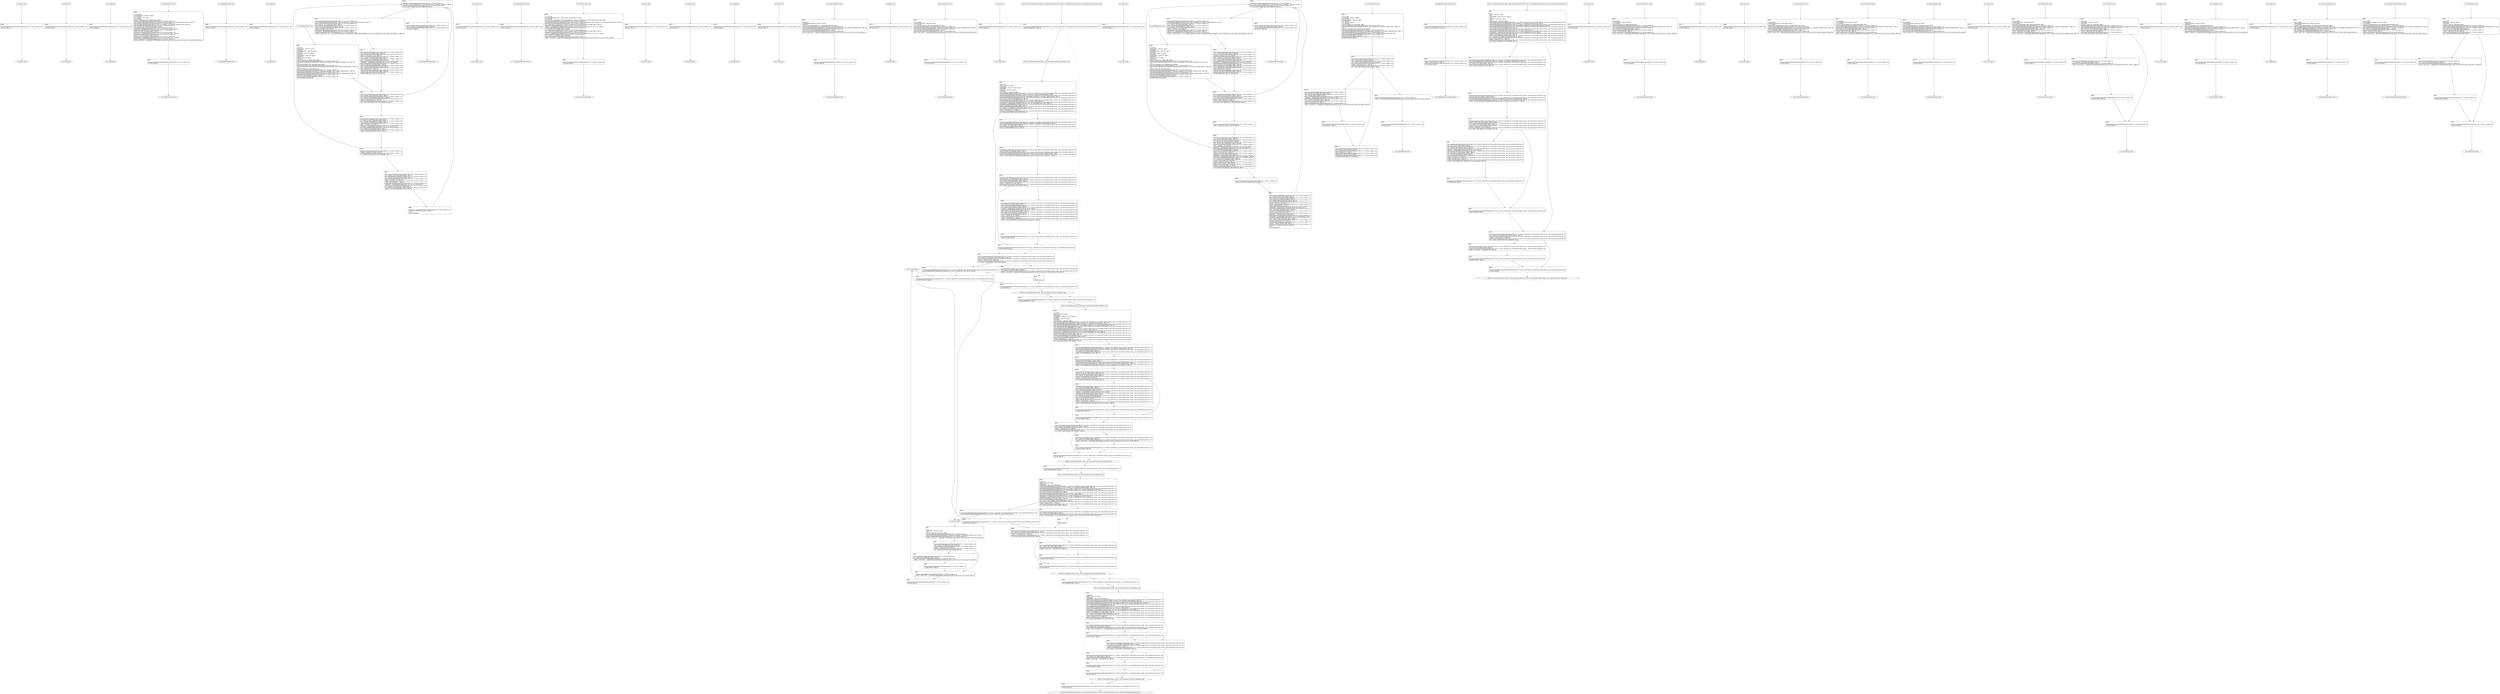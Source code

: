 digraph "icfg graph" {
BBio_ll_good1_end [label="{io_ll_good1_end}"];
BBio_ll_bad6_end [label="{io_ll_bad6_end}"];
BBio_ll_good5_end [label="{io_ll_good5_end}"];
BBio_ll_printWcharLine_end [label="{io_ll_printWcharLine_end}"];
BBio_ll_globalReturnsFalse_end [label="{io_ll_globalReturnsFalse_end}"];
BBio_ll_bad8_end [label="{io_ll_bad8_end}"];
BBio_ll_decodeHexWChars_end [label="{io_ll_decodeHexWChars_end}"];
BBio_ll_good7_end [label="{io_ll_good7_end}"];
BBio_ll_globalReturnsTrue_end [label="{io_ll_globalReturnsTrue_end}"];
BBio_ll_printStructLine_end [label="{io_ll_printStructLine_end}"];
BBio_ll_bad7_end [label="{io_ll_bad7_end}"];
BBio_ll_good6_end [label="{io_ll_good6_end}"];
BBio_ll_bad2_end [label="{io_ll_bad2_end}"];
BBio_ll_bad9_end [label="{io_ll_bad9_end}"];
BBio_ll_printUnsignedLine_end [label="{io_ll_printUnsignedLine_end}"];
BBio_ll_good4_end [label="{io_ll_good4_end}"];
BBio_ll_printSizeTLine_end [label="{io_ll_printSizeTLine_end}"];
BBio_ll_bad5_end [label="{io_ll_bad5_end}"];
BBio_ll_printLine_end [label="{io_ll_printLine_end}"];
BBCWE134_Uncontrolled_Format_String__char_environment_printf_06_ll_CWE134_Uncontrolled_Format_String__char_environment_printf_06_good_end [label="{CWE134_Uncontrolled_Format_String__char_environment_printf_06_ll_CWE134_Uncontrolled_Format_String__char_environment_printf_06_good_end}"];
BBio_ll_bad4_end [label="{io_ll_bad4_end}"];
BBio_ll_decodeHexChars_end [label="{io_ll_decodeHexChars_end}"];
BBCWE134_Uncontrolled_Format_String__char_environment_printf_06_ll_goodB2G2_end [label="{CWE134_Uncontrolled_Format_String__char_environment_printf_06_ll_goodB2G2_end}"];
BBio_ll_printBytesLine_end [label="{io_ll_printBytesLine_end}"];
BBio_ll_globalReturnsTrueOrFalse_end [label="{io_ll_globalReturnsTrueOrFalse_end}"];
BBCWE134_Uncontrolled_Format_String__char_environment_printf_06_ll_CWE134_Uncontrolled_Format_String__char_environment_printf_06_bad_end [label="{CWE134_Uncontrolled_Format_String__char_environment_printf_06_ll_CWE134_Uncontrolled_Format_String__char_environment_printf_06_bad_end}"];
BBCWE134_Uncontrolled_Format_String__char_environment_printf_06_ll_goodG2B1_end [label="{CWE134_Uncontrolled_Format_String__char_environment_printf_06_ll_goodG2B1_end}"];
BBio_ll_good3_end [label="{io_ll_good3_end}"];
BBio_ll_printHexCharLine_end [label="{io_ll_printHexCharLine_end}"];
BBio_ll_good9_end [label="{io_ll_good9_end}"];
BBio_ll_bad3_end [label="{io_ll_bad3_end}"];
BBio_ll_printDoubleLine_end [label="{io_ll_printDoubleLine_end}"];
BBio_ll_printShortLine_end [label="{io_ll_printShortLine_end}"];
BBio_ll_printLongLine_end [label="{io_ll_printLongLine_end}"];
BBio_ll_bad1_end [label="{io_ll_bad1_end}"];
BBio_ll_printFloatLine_end [label="{io_ll_printFloatLine_end}"];
BBio_ll_printWLine_end [label="{io_ll_printWLine_end}"];
BBio_ll_good2_end [label="{io_ll_good2_end}"];
BBio_ll_printIntLine_end [label="{io_ll_printIntLine_end}"];
BBCWE134_Uncontrolled_Format_String__char_environment_printf_06_ll_goodG2B2_end [label="{CWE134_Uncontrolled_Format_String__char_environment_printf_06_ll_goodG2B2_end}"];
BBio_ll_good8_end [label="{io_ll_good8_end}"];
BBio_ll_printLongLongLine_end [label="{io_ll_printLongLongLine_end}"];
BBCWE134_Uncontrolled_Format_String__char_environment_printf_06_ll_goodB2G1_end [label="{CWE134_Uncontrolled_Format_String__char_environment_printf_06_ll_goodB2G1_end}"];
BBio_ll_printHexUnsignedCharLine_end [label="{io_ll_printHexUnsignedCharLine_end}"];
BBio_ll_printSinkLine_end [label="{io_ll_printSinkLine_end}"];
BBio_ll_good1_start [label="{io_ll_good1_start}", shape=record];
io_ll_good1BB69 [label="{BB69:\l\l/home/raoxue/Desktop/MemVerif/workspace/000_079_727/source_code/io.c:187\l
  ret void, !dbg !52\l
}", shape=record];
BBio_ll_bad6_start [label="{io_ll_bad6_start}", shape=record];
io_ll_bad6BB83 [label="{BB83:\l\l/home/raoxue/Desktop/MemVerif/workspace/000_079_727/source_code/io.c:203\l
  ret void, !dbg !52\l
}", shape=record];
BBio_ll_good5_start [label="{io_ll_good5_start}", shape=record];
io_ll_good5BB73 [label="{BB73:\l\l/home/raoxue/Desktop/MemVerif/workspace/000_079_727/source_code/io.c:191\l
  ret void, !dbg !52\l
}", shape=record];
BBio_ll_printWcharLine_start [label="{io_ll_printWcharLine_start}", shape=record];
io_ll_printWcharLineBB28 [label="{BB28:\l\l/:3711525888\l
  %wideChar.addr = alloca i32, align 4\l
/:3711525888\l
  %s = alloca [2 x i32], align 4\l
/:3711525888\l
  store i32 %wideChar, i32* %wideChar.addr, align 4\l
/home/raoxue/Desktop/MemVerif/workspace/000_079_727/source_code/io.c:70\l
  call void @llvm.dbg.declare(metadata i32* %wideChar.addr, metadata !162, metadata !DIExpression()), !dbg !163\l
/home/raoxue/Desktop/MemVerif/workspace/000_079_727/source_code/io.c:74\l
  call void @llvm.dbg.declare(metadata [2 x i32]* %s, metadata !164, metadata !DIExpression()), !dbg !168\l
/home/raoxue/Desktop/MemVerif/workspace/000_079_727/source_code/io.c:75\l
  %0 = load i32, i32* %wideChar.addr, align 4, !dbg !61\l
/home/raoxue/Desktop/MemVerif/workspace/000_079_727/source_code/io.c:75\l
  %arrayidx = getelementptr inbounds [2 x i32], [2 x i32]* %s, i64 0, i64 0, !dbg !62\l
/home/raoxue/Desktop/MemVerif/workspace/000_079_727/source_code/io.c:75\l
  store i32 %0, i32* %arrayidx, align 4, !dbg !63\l
/home/raoxue/Desktop/MemVerif/workspace/000_079_727/source_code/io.c:76\l
  %arrayidx1 = getelementptr inbounds [2 x i32], [2 x i32]* %s, i64 0, i64 1, !dbg !64\l
/home/raoxue/Desktop/MemVerif/workspace/000_079_727/source_code/io.c:76\l
  store i32 0, i32* %arrayidx1, align 4, !dbg !65\l
/home/raoxue/Desktop/MemVerif/workspace/000_079_727/source_code/io.c:77\l
  %arraydecay = getelementptr inbounds [2 x i32], [2 x i32]* %s, i64 0, i64 0, !dbg !66\l
/home/raoxue/Desktop/MemVerif/workspace/000_079_727/source_code/io.c:77\l
  %call = call i32 (i8*, ...) @printf(i8* getelementptr inbounds ([5 x i8], [5 x i8]* @.str.10, i64 0, i64 0), i32* %arraydecay), !dbg !67\l
}", shape=record];
io_ll_printWcharLineBB28 [label="{BB28:\l\l/:3711525888\l
  %wideChar.addr = alloca i32, align 4\l
/:3711525888\l
  %s = alloca [2 x i32], align 4\l
/:3711525888\l
  store i32 %wideChar, i32* %wideChar.addr, align 4\l
/home/raoxue/Desktop/MemVerif/workspace/000_079_727/source_code/io.c:70\l
  call void @llvm.dbg.declare(metadata i32* %wideChar.addr, metadata !162, metadata !DIExpression()), !dbg !163\l
/home/raoxue/Desktop/MemVerif/workspace/000_079_727/source_code/io.c:74\l
  call void @llvm.dbg.declare(metadata [2 x i32]* %s, metadata !164, metadata !DIExpression()), !dbg !168\l
/home/raoxue/Desktop/MemVerif/workspace/000_079_727/source_code/io.c:75\l
  %0 = load i32, i32* %wideChar.addr, align 4, !dbg !61\l
/home/raoxue/Desktop/MemVerif/workspace/000_079_727/source_code/io.c:75\l
  %arrayidx = getelementptr inbounds [2 x i32], [2 x i32]* %s, i64 0, i64 0, !dbg !62\l
/home/raoxue/Desktop/MemVerif/workspace/000_079_727/source_code/io.c:75\l
  store i32 %0, i32* %arrayidx, align 4, !dbg !63\l
/home/raoxue/Desktop/MemVerif/workspace/000_079_727/source_code/io.c:76\l
  %arrayidx1 = getelementptr inbounds [2 x i32], [2 x i32]* %s, i64 0, i64 1, !dbg !64\l
/home/raoxue/Desktop/MemVerif/workspace/000_079_727/source_code/io.c:76\l
  store i32 0, i32* %arrayidx1, align 4, !dbg !65\l
/home/raoxue/Desktop/MemVerif/workspace/000_079_727/source_code/io.c:77\l
  %arraydecay = getelementptr inbounds [2 x i32], [2 x i32]* %s, i64 0, i64 0, !dbg !66\l
/home/raoxue/Desktop/MemVerif/workspace/000_079_727/source_code/io.c:77\l
  %call = call i32 (i8*, ...) @printf(i8* getelementptr inbounds ([5 x i8], [5 x i8]* @.str.10, i64 0, i64 0), i32* %arraydecay), !dbg !67\l
}", shape=record];
io_ll_printWcharLineBB29 [label="{BB29:\l\l/home/raoxue/Desktop/MemVerif/workspace/000_079_727/source_code/io.c:78\l
  ret void, !dbg !68\l
}", shape=record];
BBio_ll_globalReturnsFalse_start [label="{io_ll_globalReturnsFalse_start}", shape=record];
io_ll_globalReturnsFalseBB66 [label="{BB66:\l\l/home/raoxue/Desktop/MemVerif/workspace/000_079_727/source_code/io.c:163\l
  ret i32 0, !dbg !52\l
}", shape=record];
BBio_ll_bad8_start [label="{io_ll_bad8_start}", shape=record];
io_ll_bad8BB85 [label="{BB85:\l\l/home/raoxue/Desktop/MemVerif/workspace/000_079_727/source_code/io.c:205\l
  ret void, !dbg !52\l
}", shape=record];
BBio_ll_decodeHexWChars_start [label="{io_ll_decodeHexWChars_start}", shape=record];
io_ll_decodeHexWCharsBB55 [label="{BB55:\l\l/:93145672\l
  %bytes.addr = alloca i8*, align 8\l
/:93145672\l
  %numBytes.addr = alloca i64, align 8\l
/:93145672\l
  %hex.addr = alloca i32*, align 8\l
/:93145672\l
  %numWritten = alloca i64, align 8\l
/:93145672\l
  %byte = alloca i32, align 4\l
/:93145672\l
  store i8* %bytes, i8** %bytes.addr, align 8\l
/home/raoxue/Desktop/MemVerif/workspace/000_079_727/source_code/io.c:135\l
  call void @llvm.dbg.declare(metadata i8** %bytes.addr, metadata !290, metadata !DIExpression()), !dbg !291\l
/:135\l
  store i64 %numBytes, i64* %numBytes.addr, align 8\l
/home/raoxue/Desktop/MemVerif/workspace/000_079_727/source_code/io.c:135\l
  call void @llvm.dbg.declare(metadata i64* %numBytes.addr, metadata !292, metadata !DIExpression()), !dbg !293\l
/:135\l
  store i32* %hex, i32** %hex.addr, align 8\l
/home/raoxue/Desktop/MemVerif/workspace/000_079_727/source_code/io.c:135\l
  call void @llvm.dbg.declare(metadata i32** %hex.addr, metadata !294, metadata !DIExpression()), !dbg !295\l
/home/raoxue/Desktop/MemVerif/workspace/000_079_727/source_code/io.c:137\l
  call void @llvm.dbg.declare(metadata i64* %numWritten, metadata !296, metadata !DIExpression()), !dbg !297\l
/home/raoxue/Desktop/MemVerif/workspace/000_079_727/source_code/io.c:137\l
  store i64 0, i64* %numWritten, align 8, !dbg !65\l
/home/raoxue/Desktop/MemVerif/workspace/000_079_727/source_code/io.c:143\l
  br label %while.cond, !dbg !66\l
}", shape=record];
io_ll_decodeHexWCharsBB56 [label="{BB56:\l\l/home/raoxue/Desktop/MemVerif/workspace/000_079_727/source_code/io.c:143\l
  %0 = load i64, i64* %numWritten, align 8, !dbg !67\l
/home/raoxue/Desktop/MemVerif/workspace/000_079_727/source_code/io.c:143\l
  %1 = load i64, i64* %numBytes.addr, align 8, !dbg !68\l
/home/raoxue/Desktop/MemVerif/workspace/000_079_727/source_code/io.c:143\l
  %cmp = icmp ult i64 %0, %1, !dbg !69\l
/home/raoxue/Desktop/MemVerif/workspace/000_079_727/source_code/io.c:143\l
  br i1 %cmp, label %land.lhs.true, label %land.end, !dbg !70\l
}", shape=record];
io_ll_decodeHexWCharsBB57 [label="{BB57:\l\l/home/raoxue/Desktop/MemVerif/workspace/000_079_727/source_code/io.c:143\l
  %2 = load i32*, i32** %hex.addr, align 8, !dbg !71\l
/home/raoxue/Desktop/MemVerif/workspace/000_079_727/source_code/io.c:143\l
  %3 = load i64, i64* %numWritten, align 8, !dbg !72\l
/home/raoxue/Desktop/MemVerif/workspace/000_079_727/source_code/io.c:143\l
  %mul = mul i64 2, %3, !dbg !73\l
/home/raoxue/Desktop/MemVerif/workspace/000_079_727/source_code/io.c:143\l
  %arrayidx = getelementptr inbounds i32, i32* %2, i64 %mul, !dbg !71\l
/home/raoxue/Desktop/MemVerif/workspace/000_079_727/source_code/io.c:143\l
  %4 = load i32, i32* %arrayidx, align 4, !dbg !71\l
/home/raoxue/Desktop/MemVerif/workspace/000_079_727/source_code/io.c:143\l
  %call = call i32 @iswxdigit(i32 %4) #5, !dbg !74\l
}", shape=record];
io_ll_decodeHexWCharsBB57 [label="{BB57:\l\l/home/raoxue/Desktop/MemVerif/workspace/000_079_727/source_code/io.c:143\l
  %2 = load i32*, i32** %hex.addr, align 8, !dbg !71\l
/home/raoxue/Desktop/MemVerif/workspace/000_079_727/source_code/io.c:143\l
  %3 = load i64, i64* %numWritten, align 8, !dbg !72\l
/home/raoxue/Desktop/MemVerif/workspace/000_079_727/source_code/io.c:143\l
  %mul = mul i64 2, %3, !dbg !73\l
/home/raoxue/Desktop/MemVerif/workspace/000_079_727/source_code/io.c:143\l
  %arrayidx = getelementptr inbounds i32, i32* %2, i64 %mul, !dbg !71\l
/home/raoxue/Desktop/MemVerif/workspace/000_079_727/source_code/io.c:143\l
  %4 = load i32, i32* %arrayidx, align 4, !dbg !71\l
/home/raoxue/Desktop/MemVerif/workspace/000_079_727/source_code/io.c:143\l
  %call = call i32 @iswxdigit(i32 %4) #5, !dbg !74\l
}", shape=record];
io_ll_decodeHexWCharsBB59 [label="{BB59:\l\l/home/raoxue/Desktop/MemVerif/workspace/000_079_727/source_code/io.c:143\l
  %tobool = icmp ne i32 %call, 0, !dbg !74\l
/home/raoxue/Desktop/MemVerif/workspace/000_079_727/source_code/io.c:143\l
  br i1 %tobool, label %land.rhs, label %land.end, !dbg !75\l
}", shape=record];
io_ll_decodeHexWCharsBB60 [label="{BB60:\l\l/home/raoxue/Desktop/MemVerif/workspace/000_079_727/source_code/io.c:143\l
  %5 = load i32*, i32** %hex.addr, align 8, !dbg !76\l
/home/raoxue/Desktop/MemVerif/workspace/000_079_727/source_code/io.c:143\l
  %6 = load i64, i64* %numWritten, align 8, !dbg !77\l
/home/raoxue/Desktop/MemVerif/workspace/000_079_727/source_code/io.c:143\l
  %mul1 = mul i64 2, %6, !dbg !78\l
/home/raoxue/Desktop/MemVerif/workspace/000_079_727/source_code/io.c:143\l
  %add = add i64 %mul1, 1, !dbg !79\l
/home/raoxue/Desktop/MemVerif/workspace/000_079_727/source_code/io.c:143\l
  %arrayidx2 = getelementptr inbounds i32, i32* %5, i64 %add, !dbg !76\l
/home/raoxue/Desktop/MemVerif/workspace/000_079_727/source_code/io.c:143\l
  %7 = load i32, i32* %arrayidx2, align 4, !dbg !76\l
/home/raoxue/Desktop/MemVerif/workspace/000_079_727/source_code/io.c:143\l
  %call3 = call i32 @iswxdigit(i32 %7) #5, !dbg !80\l
}", shape=record];
io_ll_decodeHexWCharsBB60 [label="{BB60:\l\l/home/raoxue/Desktop/MemVerif/workspace/000_079_727/source_code/io.c:143\l
  %5 = load i32*, i32** %hex.addr, align 8, !dbg !76\l
/home/raoxue/Desktop/MemVerif/workspace/000_079_727/source_code/io.c:143\l
  %6 = load i64, i64* %numWritten, align 8, !dbg !77\l
/home/raoxue/Desktop/MemVerif/workspace/000_079_727/source_code/io.c:143\l
  %mul1 = mul i64 2, %6, !dbg !78\l
/home/raoxue/Desktop/MemVerif/workspace/000_079_727/source_code/io.c:143\l
  %add = add i64 %mul1, 1, !dbg !79\l
/home/raoxue/Desktop/MemVerif/workspace/000_079_727/source_code/io.c:143\l
  %arrayidx2 = getelementptr inbounds i32, i32* %5, i64 %add, !dbg !76\l
/home/raoxue/Desktop/MemVerif/workspace/000_079_727/source_code/io.c:143\l
  %7 = load i32, i32* %arrayidx2, align 4, !dbg !76\l
/home/raoxue/Desktop/MemVerif/workspace/000_079_727/source_code/io.c:143\l
  %call3 = call i32 @iswxdigit(i32 %7) #5, !dbg !80\l
}", shape=record];
io_ll_decodeHexWCharsBB61 [label="{BB61:\l\l/home/raoxue/Desktop/MemVerif/workspace/000_079_727/source_code/io.c:143\l
  %tobool4 = icmp ne i32 %call3, 0, !dbg !75\l
/:143\l
  br label %land.end\l
}", shape=record];
io_ll_decodeHexWCharsBB58 [label="{BB58:\l\l/home/raoxue/Desktop/MemVerif/workspace/000_079_727/source_code/io.c:0\l
  %8 = phi i1 [ false, %land.lhs.true ], [ false, %while.cond ], [ %tobool4, %land.rhs ], !dbg !81\l
/home/raoxue/Desktop/MemVerif/workspace/000_079_727/source_code/io.c:143\l
  br i1 %8, label %while.body, label %while.end, !dbg !66\l
}", shape=record];
io_ll_decodeHexWCharsBB62 [label="{BB62:\l\l/home/raoxue/Desktop/MemVerif/workspace/000_079_727/source_code/io.c:145\l
  call void @llvm.dbg.declare(metadata i32* %byte, metadata !314, metadata !DIExpression()), !dbg !316\l
/home/raoxue/Desktop/MemVerif/workspace/000_079_727/source_code/io.c:146\l
  %9 = load i32*, i32** %hex.addr, align 8, !dbg !85\l
/home/raoxue/Desktop/MemVerif/workspace/000_079_727/source_code/io.c:146\l
  %10 = load i64, i64* %numWritten, align 8, !dbg !86\l
/home/raoxue/Desktop/MemVerif/workspace/000_079_727/source_code/io.c:146\l
  %mul5 = mul i64 2, %10, !dbg !87\l
/home/raoxue/Desktop/MemVerif/workspace/000_079_727/source_code/io.c:146\l
  %arrayidx6 = getelementptr inbounds i32, i32* %9, i64 %mul5, !dbg !85\l
/home/raoxue/Desktop/MemVerif/workspace/000_079_727/source_code/io.c:146\l
  %call7 = call i32 (i32*, i32*, ...) @__isoc99_swscanf(i32* %arrayidx6, i32* getelementptr inbounds ([5 x i32], [5 x i32]* @.str.16, i64 0, i64 0), i32* %byte) #5, !dbg !88\l
}", shape=record];
io_ll_decodeHexWCharsBB62 [label="{BB62:\l\l/home/raoxue/Desktop/MemVerif/workspace/000_079_727/source_code/io.c:145\l
  call void @llvm.dbg.declare(metadata i32* %byte, metadata !314, metadata !DIExpression()), !dbg !316\l
/home/raoxue/Desktop/MemVerif/workspace/000_079_727/source_code/io.c:146\l
  %9 = load i32*, i32** %hex.addr, align 8, !dbg !85\l
/home/raoxue/Desktop/MemVerif/workspace/000_079_727/source_code/io.c:146\l
  %10 = load i64, i64* %numWritten, align 8, !dbg !86\l
/home/raoxue/Desktop/MemVerif/workspace/000_079_727/source_code/io.c:146\l
  %mul5 = mul i64 2, %10, !dbg !87\l
/home/raoxue/Desktop/MemVerif/workspace/000_079_727/source_code/io.c:146\l
  %arrayidx6 = getelementptr inbounds i32, i32* %9, i64 %mul5, !dbg !85\l
/home/raoxue/Desktop/MemVerif/workspace/000_079_727/source_code/io.c:146\l
  %call7 = call i32 (i32*, i32*, ...) @__isoc99_swscanf(i32* %arrayidx6, i32* getelementptr inbounds ([5 x i32], [5 x i32]* @.str.16, i64 0, i64 0), i32* %byte) #5, !dbg !88\l
}", shape=record];
io_ll_decodeHexWCharsBB64 [label="{BB64:\l\l/home/raoxue/Desktop/MemVerif/workspace/000_079_727/source_code/io.c:147\l
  %11 = load i32, i32* %byte, align 4, !dbg !89\l
/home/raoxue/Desktop/MemVerif/workspace/000_079_727/source_code/io.c:147\l
  %conv = trunc i32 %11 to i8, !dbg !90\l
/home/raoxue/Desktop/MemVerif/workspace/000_079_727/source_code/io.c:147\l
  %12 = load i8*, i8** %bytes.addr, align 8, !dbg !91\l
/home/raoxue/Desktop/MemVerif/workspace/000_079_727/source_code/io.c:147\l
  %13 = load i64, i64* %numWritten, align 8, !dbg !92\l
/home/raoxue/Desktop/MemVerif/workspace/000_079_727/source_code/io.c:147\l
  %arrayidx8 = getelementptr inbounds i8, i8* %12, i64 %13, !dbg !91\l
/home/raoxue/Desktop/MemVerif/workspace/000_079_727/source_code/io.c:147\l
  store i8 %conv, i8* %arrayidx8, align 1, !dbg !93\l
/home/raoxue/Desktop/MemVerif/workspace/000_079_727/source_code/io.c:148\l
  %14 = load i64, i64* %numWritten, align 8, !dbg !94\l
/home/raoxue/Desktop/MemVerif/workspace/000_079_727/source_code/io.c:148\l
  %inc = add i64 %14, 1, !dbg !94\l
/home/raoxue/Desktop/MemVerif/workspace/000_079_727/source_code/io.c:148\l
  store i64 %inc, i64* %numWritten, align 8, !dbg !94\l
/home/raoxue/Desktop/MemVerif/workspace/000_079_727/source_code/io.c:143\l
  br label %while.cond, !dbg !66, !llvm.loop !95\l
}", shape=record];
io_ll_decodeHexWCharsBB63 [label="{BB63:\l\l/home/raoxue/Desktop/MemVerif/workspace/000_079_727/source_code/io.c:151\l
  %15 = load i64, i64* %numWritten, align 8, !dbg !98\l
/home/raoxue/Desktop/MemVerif/workspace/000_079_727/source_code/io.c:151\l
  ret i64 %15, !dbg !99\l
}", shape=record];
BBio_ll_good7_start [label="{io_ll_good7_start}", shape=record];
io_ll_good7BB75 [label="{BB75:\l\l/home/raoxue/Desktop/MemVerif/workspace/000_079_727/source_code/io.c:193\l
  ret void, !dbg !52\l
}", shape=record];
BBio_ll_globalReturnsTrue_start [label="{io_ll_globalReturnsTrue_start}", shape=record];
io_ll_globalReturnsTrueBB65 [label="{BB65:\l\l/home/raoxue/Desktop/MemVerif/workspace/000_079_727/source_code/io.c:158\l
  ret i32 1, !dbg !52\l
}", shape=record];
BBio_ll_printStructLine_start [label="{io_ll_printStructLine_start}", shape=record];
io_ll_printStructLineBB36 [label="{BB36:\l\l/:3711525888\l
  %structTwoIntsStruct.addr = alloca %struct._twoIntsStruct*, align 8\l
/:3711525888\l
  store %struct._twoIntsStruct* %structTwoIntsStruct, %struct._twoIntsStruct** %structTwoIntsStruct.addr, align 8\l
/home/raoxue/Desktop/MemVerif/workspace/000_079_727/source_code/io.c:95\l
  call void @llvm.dbg.declare(metadata %struct._twoIntsStruct** %structTwoIntsStruct.addr, metadata !212, metadata !DIExpression()), !dbg !213\l
/home/raoxue/Desktop/MemVerif/workspace/000_079_727/source_code/io.c:97\l
  %0 = load %struct._twoIntsStruct*, %struct._twoIntsStruct** %structTwoIntsStruct.addr, align 8, !dbg !61\l
/home/raoxue/Desktop/MemVerif/workspace/000_079_727/source_code/io.c:97\l
  %intOne = getelementptr inbounds %struct._twoIntsStruct, %struct._twoIntsStruct* %0, i32 0, i32 0, !dbg !62\l
/home/raoxue/Desktop/MemVerif/workspace/000_079_727/source_code/io.c:97\l
  %1 = load i32, i32* %intOne, align 4, !dbg !62\l
/home/raoxue/Desktop/MemVerif/workspace/000_079_727/source_code/io.c:97\l
  %2 = load %struct._twoIntsStruct*, %struct._twoIntsStruct** %structTwoIntsStruct.addr, align 8, !dbg !63\l
/home/raoxue/Desktop/MemVerif/workspace/000_079_727/source_code/io.c:97\l
  %intTwo = getelementptr inbounds %struct._twoIntsStruct, %struct._twoIntsStruct* %2, i32 0, i32 1, !dbg !64\l
/home/raoxue/Desktop/MemVerif/workspace/000_079_727/source_code/io.c:97\l
  %3 = load i32, i32* %intTwo, align 4, !dbg !64\l
/home/raoxue/Desktop/MemVerif/workspace/000_079_727/source_code/io.c:97\l
  %call = call i32 (i8*, ...) @printf(i8* getelementptr inbounds ([10 x i8], [10 x i8]* @.str.13, i64 0, i64 0), i32 %1, i32 %3), !dbg !65\l
}", shape=record];
io_ll_printStructLineBB36 [label="{BB36:\l\l/:3711525888\l
  %structTwoIntsStruct.addr = alloca %struct._twoIntsStruct*, align 8\l
/:3711525888\l
  store %struct._twoIntsStruct* %structTwoIntsStruct, %struct._twoIntsStruct** %structTwoIntsStruct.addr, align 8\l
/home/raoxue/Desktop/MemVerif/workspace/000_079_727/source_code/io.c:95\l
  call void @llvm.dbg.declare(metadata %struct._twoIntsStruct** %structTwoIntsStruct.addr, metadata !212, metadata !DIExpression()), !dbg !213\l
/home/raoxue/Desktop/MemVerif/workspace/000_079_727/source_code/io.c:97\l
  %0 = load %struct._twoIntsStruct*, %struct._twoIntsStruct** %structTwoIntsStruct.addr, align 8, !dbg !61\l
/home/raoxue/Desktop/MemVerif/workspace/000_079_727/source_code/io.c:97\l
  %intOne = getelementptr inbounds %struct._twoIntsStruct, %struct._twoIntsStruct* %0, i32 0, i32 0, !dbg !62\l
/home/raoxue/Desktop/MemVerif/workspace/000_079_727/source_code/io.c:97\l
  %1 = load i32, i32* %intOne, align 4, !dbg !62\l
/home/raoxue/Desktop/MemVerif/workspace/000_079_727/source_code/io.c:97\l
  %2 = load %struct._twoIntsStruct*, %struct._twoIntsStruct** %structTwoIntsStruct.addr, align 8, !dbg !63\l
/home/raoxue/Desktop/MemVerif/workspace/000_079_727/source_code/io.c:97\l
  %intTwo = getelementptr inbounds %struct._twoIntsStruct, %struct._twoIntsStruct* %2, i32 0, i32 1, !dbg !64\l
/home/raoxue/Desktop/MemVerif/workspace/000_079_727/source_code/io.c:97\l
  %3 = load i32, i32* %intTwo, align 4, !dbg !64\l
/home/raoxue/Desktop/MemVerif/workspace/000_079_727/source_code/io.c:97\l
  %call = call i32 (i8*, ...) @printf(i8* getelementptr inbounds ([10 x i8], [10 x i8]* @.str.13, i64 0, i64 0), i32 %1, i32 %3), !dbg !65\l
}", shape=record];
io_ll_printStructLineBB37 [label="{BB37:\l\l/home/raoxue/Desktop/MemVerif/workspace/000_079_727/source_code/io.c:98\l
  ret void, !dbg !66\l
}", shape=record];
BBio_ll_bad7_start [label="{io_ll_bad7_start}", shape=record];
io_ll_bad7BB84 [label="{BB84:\l\l/home/raoxue/Desktop/MemVerif/workspace/000_079_727/source_code/io.c:204\l
  ret void, !dbg !52\l
}", shape=record];
BBio_ll_good6_start [label="{io_ll_good6_start}", shape=record];
io_ll_good6BB74 [label="{BB74:\l\l/home/raoxue/Desktop/MemVerif/workspace/000_079_727/source_code/io.c:192\l
  ret void, !dbg !52\l
}", shape=record];
BBio_ll_bad2_start [label="{io_ll_bad2_start}", shape=record];
io_ll_bad2BB79 [label="{BB79:\l\l/home/raoxue/Desktop/MemVerif/workspace/000_079_727/source_code/io.c:199\l
  ret void, !dbg !52\l
}", shape=record];
BBio_ll_bad9_start [label="{io_ll_bad9_start}", shape=record];
io_ll_bad9BB86 [label="{BB86:\l\l/home/raoxue/Desktop/MemVerif/workspace/000_079_727/source_code/io.c:206\l
  ret void, !dbg !52\l
}", shape=record];
BBio_ll_printUnsignedLine_start [label="{io_ll_printUnsignedLine_start}", shape=record];
io_ll_printUnsignedLineBB30 [label="{BB30:\l\l/:93306712\l
  %unsignedNumber.addr = alloca i32, align 4\l
/:93306712\l
  store i32 %unsignedNumber, i32* %unsignedNumber.addr, align 4\l
/home/raoxue/Desktop/MemVerif/workspace/000_079_727/source_code/io.c:80\l
  call void @llvm.dbg.declare(metadata i32* %unsignedNumber.addr, metadata !180, metadata !DIExpression()), !dbg !181\l
/home/raoxue/Desktop/MemVerif/workspace/000_079_727/source_code/io.c:82\l
  %0 = load i32, i32* %unsignedNumber.addr, align 4, !dbg !54\l
/home/raoxue/Desktop/MemVerif/workspace/000_079_727/source_code/io.c:82\l
  %call = call i32 (i8*, ...) @printf(i8* getelementptr inbounds ([4 x i8], [4 x i8]* @.str.11, i64 0, i64 0), i32 %0), !dbg !55\l
}", shape=record];
io_ll_printUnsignedLineBB30 [label="{BB30:\l\l/:93306712\l
  %unsignedNumber.addr = alloca i32, align 4\l
/:93306712\l
  store i32 %unsignedNumber, i32* %unsignedNumber.addr, align 4\l
/home/raoxue/Desktop/MemVerif/workspace/000_079_727/source_code/io.c:80\l
  call void @llvm.dbg.declare(metadata i32* %unsignedNumber.addr, metadata !180, metadata !DIExpression()), !dbg !181\l
/home/raoxue/Desktop/MemVerif/workspace/000_079_727/source_code/io.c:82\l
  %0 = load i32, i32* %unsignedNumber.addr, align 4, !dbg !54\l
/home/raoxue/Desktop/MemVerif/workspace/000_079_727/source_code/io.c:82\l
  %call = call i32 (i8*, ...) @printf(i8* getelementptr inbounds ([4 x i8], [4 x i8]* @.str.11, i64 0, i64 0), i32 %0), !dbg !55\l
}", shape=record];
io_ll_printUnsignedLineBB31 [label="{BB31:\l\l/home/raoxue/Desktop/MemVerif/workspace/000_079_727/source_code/io.c:83\l
  ret void, !dbg !56\l
}", shape=record];
BBio_ll_good4_start [label="{io_ll_good4_start}", shape=record];
io_ll_good4BB72 [label="{BB72:\l\l/home/raoxue/Desktop/MemVerif/workspace/000_079_727/source_code/io.c:190\l
  ret void, !dbg !52\l
}", shape=record];
BBio_ll_printSizeTLine_start [label="{io_ll_printSizeTLine_start}", shape=record];
io_ll_printSizeTLineBB24 [label="{BB24:\l\l/:3711525888\l
  %sizeTNumber.addr = alloca i64, align 8\l
/:3711525888\l
  store i64 %sizeTNumber, i64* %sizeTNumber.addr, align 8\l
/home/raoxue/Desktop/MemVerif/workspace/000_079_727/source_code/io.c:60\l
  call void @llvm.dbg.declare(metadata i64* %sizeTNumber.addr, metadata !146, metadata !DIExpression()), !dbg !147\l
/home/raoxue/Desktop/MemVerif/workspace/000_079_727/source_code/io.c:62\l
  %0 = load i64, i64* %sizeTNumber.addr, align 8, !dbg !57\l
/home/raoxue/Desktop/MemVerif/workspace/000_079_727/source_code/io.c:62\l
  %call = call i32 (i8*, ...) @printf(i8* getelementptr inbounds ([5 x i8], [5 x i8]* @.str.8, i64 0, i64 0), i64 %0), !dbg !58\l
}", shape=record];
io_ll_printSizeTLineBB24 [label="{BB24:\l\l/:3711525888\l
  %sizeTNumber.addr = alloca i64, align 8\l
/:3711525888\l
  store i64 %sizeTNumber, i64* %sizeTNumber.addr, align 8\l
/home/raoxue/Desktop/MemVerif/workspace/000_079_727/source_code/io.c:60\l
  call void @llvm.dbg.declare(metadata i64* %sizeTNumber.addr, metadata !146, metadata !DIExpression()), !dbg !147\l
/home/raoxue/Desktop/MemVerif/workspace/000_079_727/source_code/io.c:62\l
  %0 = load i64, i64* %sizeTNumber.addr, align 8, !dbg !57\l
/home/raoxue/Desktop/MemVerif/workspace/000_079_727/source_code/io.c:62\l
  %call = call i32 (i8*, ...) @printf(i8* getelementptr inbounds ([5 x i8], [5 x i8]* @.str.8, i64 0, i64 0), i64 %0), !dbg !58\l
}", shape=record];
io_ll_printSizeTLineBB25 [label="{BB25:\l\l/home/raoxue/Desktop/MemVerif/workspace/000_079_727/source_code/io.c:63\l
  ret void, !dbg !59\l
}", shape=record];
BBio_ll_bad5_start [label="{io_ll_bad5_start}", shape=record];
io_ll_bad5BB82 [label="{BB82:\l\l/home/raoxue/Desktop/MemVerif/workspace/000_079_727/source_code/io.c:202\l
  ret void, !dbg !52\l
}", shape=record];
BBio_ll_printLine_start [label="{io_ll_printLine_start}", shape=record];
io_ll_printLineBB0 [label="{BB0:\l\l/:415\l
  %line.addr = alloca i8*, align 8\l
/:415\l
  store i8* %line, i8** %line.addr, align 8\l
/home/raoxue/Desktop/MemVerif/workspace/000_079_727/source_code/io.c:11\l
  call void @llvm.dbg.declare(metadata i8** %line.addr, metadata !52, metadata !DIExpression()), !dbg !53\l
/home/raoxue/Desktop/MemVerif/workspace/000_079_727/source_code/io.c:13\l
  %call = call i32 (i8*, ...) @printf(i8* getelementptr inbounds ([9 x i8], [9 x i8]* @.str, i64 0, i64 0)), !dbg !54\l
}", shape=record];
io_ll_printLineBB0 [label="{BB0:\l\l/:415\l
  %line.addr = alloca i8*, align 8\l
/:415\l
  store i8* %line, i8** %line.addr, align 8\l
/home/raoxue/Desktop/MemVerif/workspace/000_079_727/source_code/io.c:11\l
  call void @llvm.dbg.declare(metadata i8** %line.addr, metadata !52, metadata !DIExpression()), !dbg !53\l
/home/raoxue/Desktop/MemVerif/workspace/000_079_727/source_code/io.c:13\l
  %call = call i32 (i8*, ...) @printf(i8* getelementptr inbounds ([9 x i8], [9 x i8]* @.str, i64 0, i64 0)), !dbg !54\l
}", shape=record];
io_ll_printLineBB1 [label="{BB1:\l\l/home/raoxue/Desktop/MemVerif/workspace/000_079_727/source_code/io.c:14\l
  %0 = load i8*, i8** %line.addr, align 8, !dbg !55\l
/home/raoxue/Desktop/MemVerif/workspace/000_079_727/source_code/io.c:14\l
  %cmp = icmp ne i8* %0, null, !dbg !57\l
/home/raoxue/Desktop/MemVerif/workspace/000_079_727/source_code/io.c:14\l
  br i1 %cmp, label %if.then, label %if.end, !dbg !58\l
}", shape=record];
io_ll_printLineBB2 [label="{BB2:\l\l/home/raoxue/Desktop/MemVerif/workspace/000_079_727/source_code/io.c:16\l
  %1 = load i8*, i8** %line.addr, align 8, !dbg !59\l
/home/raoxue/Desktop/MemVerif/workspace/000_079_727/source_code/io.c:16\l
  %call1 = call i32 (i8*, ...) @printf(i8* getelementptr inbounds ([4 x i8], [4 x i8]* @.str.1, i64 0, i64 0), i8* %1), !dbg !61\l
}", shape=record];
io_ll_printLineBB2 [label="{BB2:\l\l/home/raoxue/Desktop/MemVerif/workspace/000_079_727/source_code/io.c:16\l
  %1 = load i8*, i8** %line.addr, align 8, !dbg !59\l
/home/raoxue/Desktop/MemVerif/workspace/000_079_727/source_code/io.c:16\l
  %call1 = call i32 (i8*, ...) @printf(i8* getelementptr inbounds ([4 x i8], [4 x i8]* @.str.1, i64 0, i64 0), i8* %1), !dbg !61\l
}", shape=record];
io_ll_printLineBB4 [label="{BB4:\l\l/home/raoxue/Desktop/MemVerif/workspace/000_079_727/source_code/io.c:17\l
  br label %if.end, !dbg !62\l
}", shape=record];
io_ll_printLineBB3 [label="{BB3:\l\l/home/raoxue/Desktop/MemVerif/workspace/000_079_727/source_code/io.c:18\l
  %call2 = call i32 (i8*, ...) @printf(i8* getelementptr inbounds ([9 x i8], [9 x i8]* @.str.2, i64 0, i64 0)), !dbg !63\l
}", shape=record];
io_ll_printLineBB3 [label="{BB3:\l\l/home/raoxue/Desktop/MemVerif/workspace/000_079_727/source_code/io.c:18\l
  %call2 = call i32 (i8*, ...) @printf(i8* getelementptr inbounds ([9 x i8], [9 x i8]* @.str.2, i64 0, i64 0)), !dbg !63\l
}", shape=record];
io_ll_printLineBB5 [label="{BB5:\l\l/home/raoxue/Desktop/MemVerif/workspace/000_079_727/source_code/io.c:19\l
  ret void, !dbg !64\l
}", shape=record];
BBCWE134_Uncontrolled_Format_String__char_environment_printf_06_ll_CWE134_Uncontrolled_Format_String__char_environment_printf_06_good_start [label="{CWE134_Uncontrolled_Format_String__char_environment_printf_06_ll_CWE134_Uncontrolled_Format_String__char_environment_printf_06_good_start}", shape=record];
CWE134_Uncontrolled_Format_String__char_environment_printf_06_ll_CWE134_Uncontrolled_Format_String__char_environment_printf_06_goodBB51 [label="{BB51:\l\l/home/raoxue/Desktop/MemVerif/workspace/000_079_727/source_code/CWE134_Uncontrolled_Format_String__char_environment_printf_06.c:172\l
  call void @goodB2G1(), !dbg !16\l
}", shape=record];
CWE134_Uncontrolled_Format_String__char_environment_printf_06_ll_CWE134_Uncontrolled_Format_String__char_environment_printf_06_goodBB51 [label="{BB51:\l\l/home/raoxue/Desktop/MemVerif/workspace/000_079_727/source_code/CWE134_Uncontrolled_Format_String__char_environment_printf_06.c:172\l
  call void @goodB2G1(), !dbg !16\l
}", shape=record];
CWE134_Uncontrolled_Format_String__char_environment_printf_06_ll_CWE134_Uncontrolled_Format_String__char_environment_printf_06_goodBB52 [label="{BB52:\l\l/home/raoxue/Desktop/MemVerif/workspace/000_079_727/source_code/CWE134_Uncontrolled_Format_String__char_environment_printf_06.c:173\l
  call void @goodB2G2(), !dbg !17\l
}", shape=record];
CWE134_Uncontrolled_Format_String__char_environment_printf_06_ll_CWE134_Uncontrolled_Format_String__char_environment_printf_06_goodBB52 [label="{BB52:\l\l/home/raoxue/Desktop/MemVerif/workspace/000_079_727/source_code/CWE134_Uncontrolled_Format_String__char_environment_printf_06.c:173\l
  call void @goodB2G2(), !dbg !17\l
}", shape=record];
CWE134_Uncontrolled_Format_String__char_environment_printf_06_ll_CWE134_Uncontrolled_Format_String__char_environment_printf_06_goodBB53 [label="{BB53:\l\l/home/raoxue/Desktop/MemVerif/workspace/000_079_727/source_code/CWE134_Uncontrolled_Format_String__char_environment_printf_06.c:174\l
  call void @goodG2B1(), !dbg !18\l
}", shape=record];
CWE134_Uncontrolled_Format_String__char_environment_printf_06_ll_CWE134_Uncontrolled_Format_String__char_environment_printf_06_goodBB53 [label="{BB53:\l\l/home/raoxue/Desktop/MemVerif/workspace/000_079_727/source_code/CWE134_Uncontrolled_Format_String__char_environment_printf_06.c:174\l
  call void @goodG2B1(), !dbg !18\l
}", shape=record];
CWE134_Uncontrolled_Format_String__char_environment_printf_06_ll_CWE134_Uncontrolled_Format_String__char_environment_printf_06_goodBB54 [label="{BB54:\l\l/home/raoxue/Desktop/MemVerif/workspace/000_079_727/source_code/CWE134_Uncontrolled_Format_String__char_environment_printf_06.c:175\l
  call void @goodG2B2(), !dbg !19\l
}", shape=record];
CWE134_Uncontrolled_Format_String__char_environment_printf_06_ll_CWE134_Uncontrolled_Format_String__char_environment_printf_06_goodBB54 [label="{BB54:\l\l/home/raoxue/Desktop/MemVerif/workspace/000_079_727/source_code/CWE134_Uncontrolled_Format_String__char_environment_printf_06.c:175\l
  call void @goodG2B2(), !dbg !19\l
}", shape=record];
CWE134_Uncontrolled_Format_String__char_environment_printf_06_ll_CWE134_Uncontrolled_Format_String__char_environment_printf_06_goodBB55 [label="{BB55:\l\l/home/raoxue/Desktop/MemVerif/workspace/000_079_727/source_code/CWE134_Uncontrolled_Format_String__char_environment_printf_06.c:176\l
  ret void, !dbg !20\l
}", shape=record];
BBio_ll_bad4_start [label="{io_ll_bad4_start}", shape=record];
io_ll_bad4BB81 [label="{BB81:\l\l/home/raoxue/Desktop/MemVerif/workspace/000_079_727/source_code/io.c:201\l
  ret void, !dbg !52\l
}", shape=record];
BBio_ll_decodeHexChars_start [label="{io_ll_decodeHexChars_start}", shape=record];
io_ll_decodeHexCharsBB45 [label="{BB45:\l\l/:93160000\l
  %bytes.addr = alloca i8*, align 8\l
/:93160000\l
  %numBytes.addr = alloca i64, align 8\l
/:93160000\l
  %hex.addr = alloca i8*, align 8\l
/:93160000\l
  %numWritten = alloca i64, align 8\l
/:93160000\l
  %byte = alloca i32, align 4\l
/:93160000\l
  store i8* %bytes, i8** %bytes.addr, align 8\l
/home/raoxue/Desktop/MemVerif/workspace/000_079_727/source_code/io.c:113\l
  call void @llvm.dbg.declare(metadata i8** %bytes.addr, metadata !253, metadata !DIExpression()), !dbg !254\l
/:113\l
  store i64 %numBytes, i64* %numBytes.addr, align 8\l
/home/raoxue/Desktop/MemVerif/workspace/000_079_727/source_code/io.c:113\l
  call void @llvm.dbg.declare(metadata i64* %numBytes.addr, metadata !255, metadata !DIExpression()), !dbg !256\l
/:113\l
  store i8* %hex, i8** %hex.addr, align 8\l
/home/raoxue/Desktop/MemVerif/workspace/000_079_727/source_code/io.c:113\l
  call void @llvm.dbg.declare(metadata i8** %hex.addr, metadata !257, metadata !DIExpression()), !dbg !258\l
/home/raoxue/Desktop/MemVerif/workspace/000_079_727/source_code/io.c:115\l
  call void @llvm.dbg.declare(metadata i64* %numWritten, metadata !259, metadata !DIExpression()), !dbg !260\l
/home/raoxue/Desktop/MemVerif/workspace/000_079_727/source_code/io.c:115\l
  store i64 0, i64* %numWritten, align 8, !dbg !63\l
/home/raoxue/Desktop/MemVerif/workspace/000_079_727/source_code/io.c:121\l
  br label %while.cond, !dbg !64\l
}", shape=record];
io_ll_decodeHexCharsBB46 [label="{BB46:\l\l/home/raoxue/Desktop/MemVerif/workspace/000_079_727/source_code/io.c:121\l
  %0 = load i64, i64* %numWritten, align 8, !dbg !65\l
/home/raoxue/Desktop/MemVerif/workspace/000_079_727/source_code/io.c:121\l
  %1 = load i64, i64* %numBytes.addr, align 8, !dbg !66\l
/home/raoxue/Desktop/MemVerif/workspace/000_079_727/source_code/io.c:121\l
  %cmp = icmp ult i64 %0, %1, !dbg !67\l
/home/raoxue/Desktop/MemVerif/workspace/000_079_727/source_code/io.c:121\l
  br i1 %cmp, label %land.lhs.true, label %land.end, !dbg !68\l
}", shape=record];
io_ll_decodeHexCharsBB47 [label="{BB47:\l\l/home/raoxue/Desktop/MemVerif/workspace/000_079_727/source_code/io.c:121\l
  %call = call i16** @__ctype_b_loc() #5, !dbg !69\l
}", shape=record];
io_ll_decodeHexCharsBB47 [label="{BB47:\l\l/home/raoxue/Desktop/MemVerif/workspace/000_079_727/source_code/io.c:121\l
  %call = call i16** @__ctype_b_loc() #5, !dbg !69\l
}", shape=record];
io_ll_decodeHexCharsBB49 [label="{BB49:\l\l/home/raoxue/Desktop/MemVerif/workspace/000_079_727/source_code/io.c:121\l
  %2 = load i16*, i16** %call, align 8, !dbg !69\l
/home/raoxue/Desktop/MemVerif/workspace/000_079_727/source_code/io.c:121\l
  %3 = load i8*, i8** %hex.addr, align 8, !dbg !69\l
/home/raoxue/Desktop/MemVerif/workspace/000_079_727/source_code/io.c:121\l
  %4 = load i64, i64* %numWritten, align 8, !dbg !69\l
/home/raoxue/Desktop/MemVerif/workspace/000_079_727/source_code/io.c:121\l
  %mul = mul i64 2, %4, !dbg !69\l
/home/raoxue/Desktop/MemVerif/workspace/000_079_727/source_code/io.c:121\l
  %arrayidx = getelementptr inbounds i8, i8* %3, i64 %mul, !dbg !69\l
/home/raoxue/Desktop/MemVerif/workspace/000_079_727/source_code/io.c:121\l
  %5 = load i8, i8* %arrayidx, align 1, !dbg !69\l
/home/raoxue/Desktop/MemVerif/workspace/000_079_727/source_code/io.c:121\l
  %conv = sext i8 %5 to i32, !dbg !69\l
/home/raoxue/Desktop/MemVerif/workspace/000_079_727/source_code/io.c:121\l
  %idxprom = sext i32 %conv to i64, !dbg !69\l
/home/raoxue/Desktop/MemVerif/workspace/000_079_727/source_code/io.c:121\l
  %arrayidx1 = getelementptr inbounds i16, i16* %2, i64 %idxprom, !dbg !69\l
/home/raoxue/Desktop/MemVerif/workspace/000_079_727/source_code/io.c:121\l
  %6 = load i16, i16* %arrayidx1, align 2, !dbg !69\l
/home/raoxue/Desktop/MemVerif/workspace/000_079_727/source_code/io.c:121\l
  %conv2 = zext i16 %6 to i32, !dbg !69\l
/home/raoxue/Desktop/MemVerif/workspace/000_079_727/source_code/io.c:121\l
  %and = and i32 %conv2, 4096, !dbg !69\l
/home/raoxue/Desktop/MemVerif/workspace/000_079_727/source_code/io.c:121\l
  %tobool = icmp ne i32 %and, 0, !dbg !69\l
/home/raoxue/Desktop/MemVerif/workspace/000_079_727/source_code/io.c:121\l
  br i1 %tobool, label %land.rhs, label %land.end, !dbg !70\l
}", shape=record];
io_ll_decodeHexCharsBB50 [label="{BB50:\l\l/home/raoxue/Desktop/MemVerif/workspace/000_079_727/source_code/io.c:121\l
  %call3 = call i16** @__ctype_b_loc() #5, !dbg !71\l
}", shape=record];
io_ll_decodeHexCharsBB50 [label="{BB50:\l\l/home/raoxue/Desktop/MemVerif/workspace/000_079_727/source_code/io.c:121\l
  %call3 = call i16** @__ctype_b_loc() #5, !dbg !71\l
}", shape=record];
io_ll_decodeHexCharsBB51 [label="{BB51:\l\l/home/raoxue/Desktop/MemVerif/workspace/000_079_727/source_code/io.c:121\l
  %7 = load i16*, i16** %call3, align 8, !dbg !71\l
/home/raoxue/Desktop/MemVerif/workspace/000_079_727/source_code/io.c:121\l
  %8 = load i8*, i8** %hex.addr, align 8, !dbg !71\l
/home/raoxue/Desktop/MemVerif/workspace/000_079_727/source_code/io.c:121\l
  %9 = load i64, i64* %numWritten, align 8, !dbg !71\l
/home/raoxue/Desktop/MemVerif/workspace/000_079_727/source_code/io.c:121\l
  %mul4 = mul i64 2, %9, !dbg !71\l
/home/raoxue/Desktop/MemVerif/workspace/000_079_727/source_code/io.c:121\l
  %add = add i64 %mul4, 1, !dbg !71\l
/home/raoxue/Desktop/MemVerif/workspace/000_079_727/source_code/io.c:121\l
  %arrayidx5 = getelementptr inbounds i8, i8* %8, i64 %add, !dbg !71\l
/home/raoxue/Desktop/MemVerif/workspace/000_079_727/source_code/io.c:121\l
  %10 = load i8, i8* %arrayidx5, align 1, !dbg !71\l
/home/raoxue/Desktop/MemVerif/workspace/000_079_727/source_code/io.c:121\l
  %conv6 = sext i8 %10 to i32, !dbg !71\l
/home/raoxue/Desktop/MemVerif/workspace/000_079_727/source_code/io.c:121\l
  %idxprom7 = sext i32 %conv6 to i64, !dbg !71\l
/home/raoxue/Desktop/MemVerif/workspace/000_079_727/source_code/io.c:121\l
  %arrayidx8 = getelementptr inbounds i16, i16* %7, i64 %idxprom7, !dbg !71\l
/home/raoxue/Desktop/MemVerif/workspace/000_079_727/source_code/io.c:121\l
  %11 = load i16, i16* %arrayidx8, align 2, !dbg !71\l
/home/raoxue/Desktop/MemVerif/workspace/000_079_727/source_code/io.c:121\l
  %conv9 = zext i16 %11 to i32, !dbg !71\l
/home/raoxue/Desktop/MemVerif/workspace/000_079_727/source_code/io.c:121\l
  %and10 = and i32 %conv9, 4096, !dbg !71\l
/home/raoxue/Desktop/MemVerif/workspace/000_079_727/source_code/io.c:121\l
  %tobool11 = icmp ne i32 %and10, 0, !dbg !70\l
/:121\l
  br label %land.end\l
}", shape=record];
io_ll_decodeHexCharsBB48 [label="{BB48:\l\l/home/raoxue/Desktop/MemVerif/workspace/000_079_727/source_code/io.c:0\l
  %12 = phi i1 [ false, %land.lhs.true ], [ false, %while.cond ], [ %tobool11, %land.rhs ], !dbg !72\l
/home/raoxue/Desktop/MemVerif/workspace/000_079_727/source_code/io.c:121\l
  br i1 %12, label %while.body, label %while.end, !dbg !64\l
}", shape=record];
io_ll_decodeHexCharsBB52 [label="{BB52:\l\l/home/raoxue/Desktop/MemVerif/workspace/000_079_727/source_code/io.c:123\l
  call void @llvm.dbg.declare(metadata i32* %byte, metadata !270, metadata !DIExpression()), !dbg !272\l
/home/raoxue/Desktop/MemVerif/workspace/000_079_727/source_code/io.c:124\l
  %13 = load i8*, i8** %hex.addr, align 8, !dbg !76\l
/home/raoxue/Desktop/MemVerif/workspace/000_079_727/source_code/io.c:124\l
  %14 = load i64, i64* %numWritten, align 8, !dbg !77\l
/home/raoxue/Desktop/MemVerif/workspace/000_079_727/source_code/io.c:124\l
  %mul12 = mul i64 2, %14, !dbg !78\l
/home/raoxue/Desktop/MemVerif/workspace/000_079_727/source_code/io.c:124\l
  %arrayidx13 = getelementptr inbounds i8, i8* %13, i64 %mul12, !dbg !76\l
/home/raoxue/Desktop/MemVerif/workspace/000_079_727/source_code/io.c:124\l
  %call14 = call i32 (i8*, i8*, ...) @__isoc99_sscanf(i8* %arrayidx13, i8* getelementptr inbounds ([5 x i8], [5 x i8]* @.str.14, i64 0, i64 0), i32* %byte) #6, !dbg !79\l
}", shape=record];
io_ll_decodeHexCharsBB52 [label="{BB52:\l\l/home/raoxue/Desktop/MemVerif/workspace/000_079_727/source_code/io.c:123\l
  call void @llvm.dbg.declare(metadata i32* %byte, metadata !270, metadata !DIExpression()), !dbg !272\l
/home/raoxue/Desktop/MemVerif/workspace/000_079_727/source_code/io.c:124\l
  %13 = load i8*, i8** %hex.addr, align 8, !dbg !76\l
/home/raoxue/Desktop/MemVerif/workspace/000_079_727/source_code/io.c:124\l
  %14 = load i64, i64* %numWritten, align 8, !dbg !77\l
/home/raoxue/Desktop/MemVerif/workspace/000_079_727/source_code/io.c:124\l
  %mul12 = mul i64 2, %14, !dbg !78\l
/home/raoxue/Desktop/MemVerif/workspace/000_079_727/source_code/io.c:124\l
  %arrayidx13 = getelementptr inbounds i8, i8* %13, i64 %mul12, !dbg !76\l
/home/raoxue/Desktop/MemVerif/workspace/000_079_727/source_code/io.c:124\l
  %call14 = call i32 (i8*, i8*, ...) @__isoc99_sscanf(i8* %arrayidx13, i8* getelementptr inbounds ([5 x i8], [5 x i8]* @.str.14, i64 0, i64 0), i32* %byte) #6, !dbg !79\l
}", shape=record];
io_ll_decodeHexCharsBB54 [label="{BB54:\l\l/home/raoxue/Desktop/MemVerif/workspace/000_079_727/source_code/io.c:125\l
  %15 = load i32, i32* %byte, align 4, !dbg !80\l
/home/raoxue/Desktop/MemVerif/workspace/000_079_727/source_code/io.c:125\l
  %conv15 = trunc i32 %15 to i8, !dbg !81\l
/home/raoxue/Desktop/MemVerif/workspace/000_079_727/source_code/io.c:125\l
  %16 = load i8*, i8** %bytes.addr, align 8, !dbg !82\l
/home/raoxue/Desktop/MemVerif/workspace/000_079_727/source_code/io.c:125\l
  %17 = load i64, i64* %numWritten, align 8, !dbg !83\l
/home/raoxue/Desktop/MemVerif/workspace/000_079_727/source_code/io.c:125\l
  %arrayidx16 = getelementptr inbounds i8, i8* %16, i64 %17, !dbg !82\l
/home/raoxue/Desktop/MemVerif/workspace/000_079_727/source_code/io.c:125\l
  store i8 %conv15, i8* %arrayidx16, align 1, !dbg !84\l
/home/raoxue/Desktop/MemVerif/workspace/000_079_727/source_code/io.c:126\l
  %18 = load i64, i64* %numWritten, align 8, !dbg !85\l
/home/raoxue/Desktop/MemVerif/workspace/000_079_727/source_code/io.c:126\l
  %inc = add i64 %18, 1, !dbg !85\l
/home/raoxue/Desktop/MemVerif/workspace/000_079_727/source_code/io.c:126\l
  store i64 %inc, i64* %numWritten, align 8, !dbg !85\l
/home/raoxue/Desktop/MemVerif/workspace/000_079_727/source_code/io.c:121\l
  br label %while.cond, !dbg !64, !llvm.loop !86\l
}", shape=record];
io_ll_decodeHexCharsBB53 [label="{BB53:\l\l/home/raoxue/Desktop/MemVerif/workspace/000_079_727/source_code/io.c:129\l
  %19 = load i64, i64* %numWritten, align 8, !dbg !89\l
/home/raoxue/Desktop/MemVerif/workspace/000_079_727/source_code/io.c:129\l
  ret i64 %19, !dbg !90\l
}", shape=record];
BBCWE134_Uncontrolled_Format_String__char_environment_printf_06_ll_goodB2G2_start [label="{CWE134_Uncontrolled_Format_String__char_environment_printf_06_ll_goodB2G2_start}", shape=record];
CWE134_Uncontrolled_Format_String__char_environment_printf_06_ll_goodB2G2BB24 [label="{BB24:\l\l/:90799912\l
  %data = alloca i8*, align 8\l
/:90799912\l
  %dataBuffer = alloca [100 x i8], align 16\l
/:90799912\l
  %dataLen = alloca i64, align 8\l
/:90799912\l
  %environment = alloca i8*, align 8\l
/home/raoxue/Desktop/MemVerif/workspace/000_079_727/source_code/CWE134_Uncontrolled_Format_String__char_environment_printf_06.c:105\l
  call void @llvm.dbg.declare(metadata i8** %data, metadata !114, metadata !DIExpression()), !dbg !115\l
/home/raoxue/Desktop/MemVerif/workspace/000_079_727/source_code/CWE134_Uncontrolled_Format_String__char_environment_printf_06.c:106\l
  call void @llvm.dbg.declare(metadata [100 x i8]* %dataBuffer, metadata !116, metadata !DIExpression()), !dbg !117\l
/home/raoxue/Desktop/MemVerif/workspace/000_079_727/source_code/CWE134_Uncontrolled_Format_String__char_environment_printf_06.c:106\l
  %0 = bitcast [100 x i8]* %dataBuffer to i8*, !dbg !24\l
/home/raoxue/Desktop/MemVerif/workspace/000_079_727/source_code/CWE134_Uncontrolled_Format_String__char_environment_printf_06.c:106\l
  call void @llvm.memset.p0i8.i64(i8* align 16 %0, i8 0, i64 100, i1 false), !dbg !24\l
/home/raoxue/Desktop/MemVerif/workspace/000_079_727/source_code/CWE134_Uncontrolled_Format_String__char_environment_printf_06.c:107\l
  %arraydecay = getelementptr inbounds [100 x i8], [100 x i8]* %dataBuffer, i64 0, i64 0, !dbg !25\l
/home/raoxue/Desktop/MemVerif/workspace/000_079_727/source_code/CWE134_Uncontrolled_Format_String__char_environment_printf_06.c:107\l
  store i8* %arraydecay, i8** %data, align 8, !dbg !26\l
/home/raoxue/Desktop/MemVerif/workspace/000_079_727/source_code/CWE134_Uncontrolled_Format_String__char_environment_printf_06.c:108\l
  %1 = load i32, i32* @STATIC_CONST_FIVE, align 4, !dbg !27\l
/home/raoxue/Desktop/MemVerif/workspace/000_079_727/source_code/CWE134_Uncontrolled_Format_String__char_environment_printf_06.c:108\l
  %cmp = icmp eq i32 %1, 5, !dbg !29\l
/home/raoxue/Desktop/MemVerif/workspace/000_079_727/source_code/CWE134_Uncontrolled_Format_String__char_environment_printf_06.c:108\l
  br i1 %cmp, label %if.then, label %if.end6, !dbg !30\l
}", shape=record];
CWE134_Uncontrolled_Format_String__char_environment_printf_06_ll_goodB2G2BB25 [label="{BB25:\l\l/home/raoxue/Desktop/MemVerif/workspace/000_079_727/source_code/CWE134_Uncontrolled_Format_String__char_environment_printf_06.c:112\l
  call void @llvm.dbg.declare(metadata i64* %dataLen, metadata !124, metadata !DIExpression()), !dbg !127\l
/home/raoxue/Desktop/MemVerif/workspace/000_079_727/source_code/CWE134_Uncontrolled_Format_String__char_environment_printf_06.c:112\l
  %2 = load i8*, i8** %data, align 8, !dbg !38\l
/home/raoxue/Desktop/MemVerif/workspace/000_079_727/source_code/CWE134_Uncontrolled_Format_String__char_environment_printf_06.c:112\l
  %call = call i64 @strlen(i8* %2) #6, !dbg !39\l
}", shape=record];
CWE134_Uncontrolled_Format_String__char_environment_printf_06_ll_goodB2G2BB25 [label="{BB25:\l\l/home/raoxue/Desktop/MemVerif/workspace/000_079_727/source_code/CWE134_Uncontrolled_Format_String__char_environment_printf_06.c:112\l
  call void @llvm.dbg.declare(metadata i64* %dataLen, metadata !124, metadata !DIExpression()), !dbg !127\l
/home/raoxue/Desktop/MemVerif/workspace/000_079_727/source_code/CWE134_Uncontrolled_Format_String__char_environment_printf_06.c:112\l
  %2 = load i8*, i8** %data, align 8, !dbg !38\l
/home/raoxue/Desktop/MemVerif/workspace/000_079_727/source_code/CWE134_Uncontrolled_Format_String__char_environment_printf_06.c:112\l
  %call = call i64 @strlen(i8* %2) #6, !dbg !39\l
}", shape=record];
CWE134_Uncontrolled_Format_String__char_environment_printf_06_ll_goodB2G2BB27 [label="{BB27:\l\l/home/raoxue/Desktop/MemVerif/workspace/000_079_727/source_code/CWE134_Uncontrolled_Format_String__char_environment_printf_06.c:112\l
  store i64 %call, i64* %dataLen, align 8, !dbg !37\l
/home/raoxue/Desktop/MemVerif/workspace/000_079_727/source_code/CWE134_Uncontrolled_Format_String__char_environment_printf_06.c:113\l
  call void @llvm.dbg.declare(metadata i8** %environment, metadata !130, metadata !DIExpression()), !dbg !131\l
/home/raoxue/Desktop/MemVerif/workspace/000_079_727/source_code/CWE134_Uncontrolled_Format_String__char_environment_printf_06.c:113\l
  %call1 = call i8* @getenv(i8* getelementptr inbounds ([4 x i8], [4 x i8]* @.str, i64 0, i64 0)) #7, !dbg !42\l
}", shape=record];
CWE134_Uncontrolled_Format_String__char_environment_printf_06_ll_goodB2G2BB27 [label="{BB27:\l\l/home/raoxue/Desktop/MemVerif/workspace/000_079_727/source_code/CWE134_Uncontrolled_Format_String__char_environment_printf_06.c:112\l
  store i64 %call, i64* %dataLen, align 8, !dbg !37\l
/home/raoxue/Desktop/MemVerif/workspace/000_079_727/source_code/CWE134_Uncontrolled_Format_String__char_environment_printf_06.c:113\l
  call void @llvm.dbg.declare(metadata i8** %environment, metadata !130, metadata !DIExpression()), !dbg !131\l
/home/raoxue/Desktop/MemVerif/workspace/000_079_727/source_code/CWE134_Uncontrolled_Format_String__char_environment_printf_06.c:113\l
  %call1 = call i8* @getenv(i8* getelementptr inbounds ([4 x i8], [4 x i8]* @.str, i64 0, i64 0)) #7, !dbg !42\l
}", shape=record];
CWE134_Uncontrolled_Format_String__char_environment_printf_06_ll_goodB2G2BB28 [label="{BB28:\l\l/home/raoxue/Desktop/MemVerif/workspace/000_079_727/source_code/CWE134_Uncontrolled_Format_String__char_environment_printf_06.c:113\l
  store i8* %call1, i8** %environment, align 8, !dbg !41\l
/home/raoxue/Desktop/MemVerif/workspace/000_079_727/source_code/CWE134_Uncontrolled_Format_String__char_environment_printf_06.c:115\l
  %3 = load i8*, i8** %environment, align 8, !dbg !43\l
/home/raoxue/Desktop/MemVerif/workspace/000_079_727/source_code/CWE134_Uncontrolled_Format_String__char_environment_printf_06.c:115\l
  %cmp2 = icmp ne i8* %3, null, !dbg !45\l
/home/raoxue/Desktop/MemVerif/workspace/000_079_727/source_code/CWE134_Uncontrolled_Format_String__char_environment_printf_06.c:115\l
  br i1 %cmp2, label %if.then3, label %if.end, !dbg !46\l
}", shape=record];
CWE134_Uncontrolled_Format_String__char_environment_printf_06_ll_goodB2G2BB29 [label="{BB29:\l\l/home/raoxue/Desktop/MemVerif/workspace/000_079_727/source_code/CWE134_Uncontrolled_Format_String__char_environment_printf_06.c:118\l
  %4 = load i8*, i8** %data, align 8, !dbg !47\l
/home/raoxue/Desktop/MemVerif/workspace/000_079_727/source_code/CWE134_Uncontrolled_Format_String__char_environment_printf_06.c:118\l
  %5 = load i64, i64* %dataLen, align 8, !dbg !49\l
/home/raoxue/Desktop/MemVerif/workspace/000_079_727/source_code/CWE134_Uncontrolled_Format_String__char_environment_printf_06.c:118\l
  %add.ptr = getelementptr inbounds i8, i8* %4, i64 %5, !dbg !50\l
/home/raoxue/Desktop/MemVerif/workspace/000_079_727/source_code/CWE134_Uncontrolled_Format_String__char_environment_printf_06.c:118\l
  %6 = load i8*, i8** %environment, align 8, !dbg !51\l
/home/raoxue/Desktop/MemVerif/workspace/000_079_727/source_code/CWE134_Uncontrolled_Format_String__char_environment_printf_06.c:118\l
  %7 = load i64, i64* %dataLen, align 8, !dbg !52\l
/home/raoxue/Desktop/MemVerif/workspace/000_079_727/source_code/CWE134_Uncontrolled_Format_String__char_environment_printf_06.c:118\l
  %sub = sub i64 100, %7, !dbg !53\l
/home/raoxue/Desktop/MemVerif/workspace/000_079_727/source_code/CWE134_Uncontrolled_Format_String__char_environment_printf_06.c:118\l
  %sub4 = sub i64 %sub, 1, !dbg !54\l
/home/raoxue/Desktop/MemVerif/workspace/000_079_727/source_code/CWE134_Uncontrolled_Format_String__char_environment_printf_06.c:118\l
  %call5 = call i8* @strncat(i8* %add.ptr, i8* %6, i64 %sub4) #7, !dbg !55\l
}", shape=record];
CWE134_Uncontrolled_Format_String__char_environment_printf_06_ll_goodB2G2BB29 [label="{BB29:\l\l/home/raoxue/Desktop/MemVerif/workspace/000_079_727/source_code/CWE134_Uncontrolled_Format_String__char_environment_printf_06.c:118\l
  %4 = load i8*, i8** %data, align 8, !dbg !47\l
/home/raoxue/Desktop/MemVerif/workspace/000_079_727/source_code/CWE134_Uncontrolled_Format_String__char_environment_printf_06.c:118\l
  %5 = load i64, i64* %dataLen, align 8, !dbg !49\l
/home/raoxue/Desktop/MemVerif/workspace/000_079_727/source_code/CWE134_Uncontrolled_Format_String__char_environment_printf_06.c:118\l
  %add.ptr = getelementptr inbounds i8, i8* %4, i64 %5, !dbg !50\l
/home/raoxue/Desktop/MemVerif/workspace/000_079_727/source_code/CWE134_Uncontrolled_Format_String__char_environment_printf_06.c:118\l
  %6 = load i8*, i8** %environment, align 8, !dbg !51\l
/home/raoxue/Desktop/MemVerif/workspace/000_079_727/source_code/CWE134_Uncontrolled_Format_String__char_environment_printf_06.c:118\l
  %7 = load i64, i64* %dataLen, align 8, !dbg !52\l
/home/raoxue/Desktop/MemVerif/workspace/000_079_727/source_code/CWE134_Uncontrolled_Format_String__char_environment_printf_06.c:118\l
  %sub = sub i64 100, %7, !dbg !53\l
/home/raoxue/Desktop/MemVerif/workspace/000_079_727/source_code/CWE134_Uncontrolled_Format_String__char_environment_printf_06.c:118\l
  %sub4 = sub i64 %sub, 1, !dbg !54\l
/home/raoxue/Desktop/MemVerif/workspace/000_079_727/source_code/CWE134_Uncontrolled_Format_String__char_environment_printf_06.c:118\l
  %call5 = call i8* @strncat(i8* %add.ptr, i8* %6, i64 %sub4) #7, !dbg !55\l
}", shape=record];
CWE134_Uncontrolled_Format_String__char_environment_printf_06_ll_goodB2G2BB31 [label="{BB31:\l\l/home/raoxue/Desktop/MemVerif/workspace/000_079_727/source_code/CWE134_Uncontrolled_Format_String__char_environment_printf_06.c:119\l
  br label %if.end, !dbg !56\l
}", shape=record];
CWE134_Uncontrolled_Format_String__char_environment_printf_06_ll_goodB2G2BB30 [label="{BB30:\l\l/home/raoxue/Desktop/MemVerif/workspace/000_079_727/source_code/CWE134_Uncontrolled_Format_String__char_environment_printf_06.c:121\l
  br label %if.end6, !dbg !57\l
}", shape=record];
CWE134_Uncontrolled_Format_String__char_environment_printf_06_ll_goodB2G2BB26 [label="{BB26:\l\l/home/raoxue/Desktop/MemVerif/workspace/000_079_727/source_code/CWE134_Uncontrolled_Format_String__char_environment_printf_06.c:122\l
  %8 = load i32, i32* @STATIC_CONST_FIVE, align 4, !dbg !58\l
/home/raoxue/Desktop/MemVerif/workspace/000_079_727/source_code/CWE134_Uncontrolled_Format_String__char_environment_printf_06.c:122\l
  %cmp7 = icmp eq i32 %8, 5, !dbg !60\l
/home/raoxue/Desktop/MemVerif/workspace/000_079_727/source_code/CWE134_Uncontrolled_Format_String__char_environment_printf_06.c:122\l
  br i1 %cmp7, label %if.then8, label %if.end10, !dbg !61\l
}", shape=record];
CWE134_Uncontrolled_Format_String__char_environment_printf_06_ll_goodB2G2BB32 [label="{BB32:\l\l/home/raoxue/Desktop/MemVerif/workspace/000_079_727/source_code/CWE134_Uncontrolled_Format_String__char_environment_printf_06.c:125\l
  %9 = load i8*, i8** %data, align 8, !dbg !62\l
/home/raoxue/Desktop/MemVerif/workspace/000_079_727/source_code/CWE134_Uncontrolled_Format_String__char_environment_printf_06.c:125\l
  %call9 = call i32 (i8*, ...) @printf(i8* getelementptr inbounds ([4 x i8], [4 x i8]* @.str.2, i64 0, i64 0), i8* %9), !dbg !64\l
}", shape=record];
CWE134_Uncontrolled_Format_String__char_environment_printf_06_ll_goodB2G2BB32 [label="{BB32:\l\l/home/raoxue/Desktop/MemVerif/workspace/000_079_727/source_code/CWE134_Uncontrolled_Format_String__char_environment_printf_06.c:125\l
  %9 = load i8*, i8** %data, align 8, !dbg !62\l
/home/raoxue/Desktop/MemVerif/workspace/000_079_727/source_code/CWE134_Uncontrolled_Format_String__char_environment_printf_06.c:125\l
  %call9 = call i32 (i8*, ...) @printf(i8* getelementptr inbounds ([4 x i8], [4 x i8]* @.str.2, i64 0, i64 0), i8* %9), !dbg !64\l
}", shape=record];
CWE134_Uncontrolled_Format_String__char_environment_printf_06_ll_goodB2G2BB34 [label="{BB34:\l\l/home/raoxue/Desktop/MemVerif/workspace/000_079_727/source_code/CWE134_Uncontrolled_Format_String__char_environment_printf_06.c:126\l
  br label %if.end10, !dbg !65\l
}", shape=record];
CWE134_Uncontrolled_Format_String__char_environment_printf_06_ll_goodB2G2BB33 [label="{BB33:\l\l/home/raoxue/Desktop/MemVerif/workspace/000_079_727/source_code/CWE134_Uncontrolled_Format_String__char_environment_printf_06.c:127\l
  ret void, !dbg !66\l
}", shape=record];
BBio_ll_printBytesLine_start [label="{io_ll_printBytesLine_start}", shape=record];
io_ll_printBytesLineBB38 [label="{BB38:\l\l/:3711525888\l
  %bytes.addr = alloca i8*, align 8\l
/:3711525888\l
  %numBytes.addr = alloca i64, align 8\l
/:3711525888\l
  %i = alloca i64, align 8\l
/:3711525888\l
  store i8* %bytes, i8** %bytes.addr, align 8\l
/home/raoxue/Desktop/MemVerif/workspace/000_079_727/source_code/io.c:100\l
  call void @llvm.dbg.declare(metadata i8** %bytes.addr, metadata !224, metadata !DIExpression()), !dbg !225\l
/:100\l
  store i64 %numBytes, i64* %numBytes.addr, align 8\l
/home/raoxue/Desktop/MemVerif/workspace/000_079_727/source_code/io.c:100\l
  call void @llvm.dbg.declare(metadata i64* %numBytes.addr, metadata !226, metadata !DIExpression()), !dbg !227\l
/home/raoxue/Desktop/MemVerif/workspace/000_079_727/source_code/io.c:102\l
  call void @llvm.dbg.declare(metadata i64* %i, metadata !228, metadata !DIExpression()), !dbg !229\l
/home/raoxue/Desktop/MemVerif/workspace/000_079_727/source_code/io.c:103\l
  store i64 0, i64* %i, align 8, !dbg !62\l
/home/raoxue/Desktop/MemVerif/workspace/000_079_727/source_code/io.c:103\l
  br label %for.cond, !dbg !64\l
}", shape=record];
io_ll_printBytesLineBB39 [label="{BB39:\l\l/home/raoxue/Desktop/MemVerif/workspace/000_079_727/source_code/io.c:103\l
  %0 = load i64, i64* %i, align 8, !dbg !65\l
/home/raoxue/Desktop/MemVerif/workspace/000_079_727/source_code/io.c:103\l
  %1 = load i64, i64* %numBytes.addr, align 8, !dbg !67\l
/home/raoxue/Desktop/MemVerif/workspace/000_079_727/source_code/io.c:103\l
  %cmp = icmp ult i64 %0, %1, !dbg !68\l
/home/raoxue/Desktop/MemVerif/workspace/000_079_727/source_code/io.c:103\l
  br i1 %cmp, label %for.body, label %for.end, !dbg !69\l
}", shape=record];
io_ll_printBytesLineBB40 [label="{BB40:\l\l/home/raoxue/Desktop/MemVerif/workspace/000_079_727/source_code/io.c:105\l
  %2 = load i8*, i8** %bytes.addr, align 8, !dbg !70\l
/home/raoxue/Desktop/MemVerif/workspace/000_079_727/source_code/io.c:105\l
  %3 = load i64, i64* %i, align 8, !dbg !72\l
/home/raoxue/Desktop/MemVerif/workspace/000_079_727/source_code/io.c:105\l
  %arrayidx = getelementptr inbounds i8, i8* %2, i64 %3, !dbg !70\l
/home/raoxue/Desktop/MemVerif/workspace/000_079_727/source_code/io.c:105\l
  %4 = load i8, i8* %arrayidx, align 1, !dbg !70\l
/home/raoxue/Desktop/MemVerif/workspace/000_079_727/source_code/io.c:105\l
  %conv = zext i8 %4 to i32, !dbg !70\l
/home/raoxue/Desktop/MemVerif/workspace/000_079_727/source_code/io.c:105\l
  %call = call i32 (i8*, ...) @printf(i8* getelementptr inbounds ([5 x i8], [5 x i8]* @.str.14, i64 0, i64 0), i32 %conv), !dbg !73\l
}", shape=record];
io_ll_printBytesLineBB40 [label="{BB40:\l\l/home/raoxue/Desktop/MemVerif/workspace/000_079_727/source_code/io.c:105\l
  %2 = load i8*, i8** %bytes.addr, align 8, !dbg !70\l
/home/raoxue/Desktop/MemVerif/workspace/000_079_727/source_code/io.c:105\l
  %3 = load i64, i64* %i, align 8, !dbg !72\l
/home/raoxue/Desktop/MemVerif/workspace/000_079_727/source_code/io.c:105\l
  %arrayidx = getelementptr inbounds i8, i8* %2, i64 %3, !dbg !70\l
/home/raoxue/Desktop/MemVerif/workspace/000_079_727/source_code/io.c:105\l
  %4 = load i8, i8* %arrayidx, align 1, !dbg !70\l
/home/raoxue/Desktop/MemVerif/workspace/000_079_727/source_code/io.c:105\l
  %conv = zext i8 %4 to i32, !dbg !70\l
/home/raoxue/Desktop/MemVerif/workspace/000_079_727/source_code/io.c:105\l
  %call = call i32 (i8*, ...) @printf(i8* getelementptr inbounds ([5 x i8], [5 x i8]* @.str.14, i64 0, i64 0), i32 %conv), !dbg !73\l
}", shape=record];
io_ll_printBytesLineBB42 [label="{BB42:\l\l/home/raoxue/Desktop/MemVerif/workspace/000_079_727/source_code/io.c:106\l
  br label %for.inc, !dbg !74\l
}", shape=record];
io_ll_printBytesLineBB43 [label="{BB43:\l\l/home/raoxue/Desktop/MemVerif/workspace/000_079_727/source_code/io.c:103\l
  %5 = load i64, i64* %i, align 8, !dbg !75\l
/home/raoxue/Desktop/MemVerif/workspace/000_079_727/source_code/io.c:103\l
  %inc = add i64 %5, 1, !dbg !75\l
/home/raoxue/Desktop/MemVerif/workspace/000_079_727/source_code/io.c:103\l
  store i64 %inc, i64* %i, align 8, !dbg !75\l
/home/raoxue/Desktop/MemVerif/workspace/000_079_727/source_code/io.c:103\l
  br label %for.cond, !dbg !76, !llvm.loop !77\l
}", shape=record];
io_ll_printBytesLineBB41 [label="{BB41:\l\l/home/raoxue/Desktop/MemVerif/workspace/000_079_727/source_code/io.c:107\l
  %call1 = call i32 @puts(i8* getelementptr inbounds ([1 x i8], [1 x i8]* @.str.15, i64 0, i64 0)), !dbg !80\l
}", shape=record];
io_ll_printBytesLineBB41 [label="{BB41:\l\l/home/raoxue/Desktop/MemVerif/workspace/000_079_727/source_code/io.c:107\l
  %call1 = call i32 @puts(i8* getelementptr inbounds ([1 x i8], [1 x i8]* @.str.15, i64 0, i64 0)), !dbg !80\l
}", shape=record];
io_ll_printBytesLineBB44 [label="{BB44:\l\l/home/raoxue/Desktop/MemVerif/workspace/000_079_727/source_code/io.c:108\l
  ret void, !dbg !81\l
}", shape=record];
BBio_ll_globalReturnsTrueOrFalse_start [label="{io_ll_globalReturnsTrueOrFalse_start}", shape=record];
io_ll_globalReturnsTrueOrFalseBB67 [label="{BB67:\l\l/home/raoxue/Desktop/MemVerif/workspace/000_079_727/source_code/io.c:168\l
  %call = call i32 @rand() #5, !dbg !52\l
}", shape=record];
io_ll_globalReturnsTrueOrFalseBB67 [label="{BB67:\l\l/home/raoxue/Desktop/MemVerif/workspace/000_079_727/source_code/io.c:168\l
  %call = call i32 @rand() #5, !dbg !52\l
}", shape=record];
io_ll_globalReturnsTrueOrFalseBB68 [label="{BB68:\l\l/home/raoxue/Desktop/MemVerif/workspace/000_079_727/source_code/io.c:168\l
  %rem = srem i32 %call, 2, !dbg !53\l
/home/raoxue/Desktop/MemVerif/workspace/000_079_727/source_code/io.c:168\l
  ret i32 %rem, !dbg !54\l
}", shape=record];
BBCWE134_Uncontrolled_Format_String__char_environment_printf_06_ll_CWE134_Uncontrolled_Format_String__char_environment_printf_06_bad_start [label="{CWE134_Uncontrolled_Format_String__char_environment_printf_06_ll_CWE134_Uncontrolled_Format_String__char_environment_printf_06_bad_start}", shape=record];
CWE134_Uncontrolled_Format_String__char_environment_printf_06_ll_CWE134_Uncontrolled_Format_String__char_environment_printf_06_badBB0 [label="{BB0:\l\l/:415\l
  %data = alloca i8*, align 8\l
/:415\l
  %dataBuffer = alloca [100 x i8], align 16\l
/:415\l
  %dataLen = alloca i64, align 8\l
/:415\l
  %environment = alloca i8*, align 8\l
/home/raoxue/Desktop/MemVerif/workspace/000_079_727/source_code/CWE134_Uncontrolled_Format_String__char_environment_printf_06.c:42\l
  call void @llvm.dbg.declare(metadata i8** %data, metadata !16, metadata !DIExpression()), !dbg !19\l
/home/raoxue/Desktop/MemVerif/workspace/000_079_727/source_code/CWE134_Uncontrolled_Format_String__char_environment_printf_06.c:43\l
  call void @llvm.dbg.declare(metadata [100 x i8]* %dataBuffer, metadata !20, metadata !DIExpression()), !dbg !24\l
/home/raoxue/Desktop/MemVerif/workspace/000_079_727/source_code/CWE134_Uncontrolled_Format_String__char_environment_printf_06.c:43\l
  %0 = bitcast [100 x i8]* %dataBuffer to i8*, !dbg !24\l
/home/raoxue/Desktop/MemVerif/workspace/000_079_727/source_code/CWE134_Uncontrolled_Format_String__char_environment_printf_06.c:43\l
  call void @llvm.memset.p0i8.i64(i8* align 16 %0, i8 0, i64 100, i1 false), !dbg !24\l
/home/raoxue/Desktop/MemVerif/workspace/000_079_727/source_code/CWE134_Uncontrolled_Format_String__char_environment_printf_06.c:44\l
  %arraydecay = getelementptr inbounds [100 x i8], [100 x i8]* %dataBuffer, i64 0, i64 0, !dbg !25\l
/home/raoxue/Desktop/MemVerif/workspace/000_079_727/source_code/CWE134_Uncontrolled_Format_String__char_environment_printf_06.c:44\l
  store i8* %arraydecay, i8** %data, align 8, !dbg !26\l
/home/raoxue/Desktop/MemVerif/workspace/000_079_727/source_code/CWE134_Uncontrolled_Format_String__char_environment_printf_06.c:45\l
  %1 = load i32, i32* @STATIC_CONST_FIVE, align 4, !dbg !27\l
/home/raoxue/Desktop/MemVerif/workspace/000_079_727/source_code/CWE134_Uncontrolled_Format_String__char_environment_printf_06.c:45\l
  %cmp = icmp eq i32 %1, 5, !dbg !29\l
/home/raoxue/Desktop/MemVerif/workspace/000_079_727/source_code/CWE134_Uncontrolled_Format_String__char_environment_printf_06.c:45\l
  br i1 %cmp, label %if.then, label %if.end6, !dbg !30\l
}", shape=record];
CWE134_Uncontrolled_Format_String__char_environment_printf_06_ll_CWE134_Uncontrolled_Format_String__char_environment_printf_06_badBB1 [label="{BB1:\l\l/home/raoxue/Desktop/MemVerif/workspace/000_079_727/source_code/CWE134_Uncontrolled_Format_String__char_environment_printf_06.c:49\l
  call void @llvm.dbg.declare(metadata i64* %dataLen, metadata !31, metadata !DIExpression()), !dbg !37\l
/home/raoxue/Desktop/MemVerif/workspace/000_079_727/source_code/CWE134_Uncontrolled_Format_String__char_environment_printf_06.c:49\l
  %2 = load i8*, i8** %data, align 8, !dbg !38\l
/home/raoxue/Desktop/MemVerif/workspace/000_079_727/source_code/CWE134_Uncontrolled_Format_String__char_environment_printf_06.c:49\l
  %call = call i64 @strlen(i8* %2) #6, !dbg !39\l
}", shape=record];
CWE134_Uncontrolled_Format_String__char_environment_printf_06_ll_CWE134_Uncontrolled_Format_String__char_environment_printf_06_badBB1 [label="{BB1:\l\l/home/raoxue/Desktop/MemVerif/workspace/000_079_727/source_code/CWE134_Uncontrolled_Format_String__char_environment_printf_06.c:49\l
  call void @llvm.dbg.declare(metadata i64* %dataLen, metadata !31, metadata !DIExpression()), !dbg !37\l
/home/raoxue/Desktop/MemVerif/workspace/000_079_727/source_code/CWE134_Uncontrolled_Format_String__char_environment_printf_06.c:49\l
  %2 = load i8*, i8** %data, align 8, !dbg !38\l
/home/raoxue/Desktop/MemVerif/workspace/000_079_727/source_code/CWE134_Uncontrolled_Format_String__char_environment_printf_06.c:49\l
  %call = call i64 @strlen(i8* %2) #6, !dbg !39\l
}", shape=record];
CWE134_Uncontrolled_Format_String__char_environment_printf_06_ll_CWE134_Uncontrolled_Format_String__char_environment_printf_06_badBB3 [label="{BB3:\l\l/home/raoxue/Desktop/MemVerif/workspace/000_079_727/source_code/CWE134_Uncontrolled_Format_String__char_environment_printf_06.c:49\l
  store i64 %call, i64* %dataLen, align 8, !dbg !37\l
/home/raoxue/Desktop/MemVerif/workspace/000_079_727/source_code/CWE134_Uncontrolled_Format_String__char_environment_printf_06.c:50\l
  call void @llvm.dbg.declare(metadata i8** %environment, metadata !40, metadata !DIExpression()), !dbg !41\l
/home/raoxue/Desktop/MemVerif/workspace/000_079_727/source_code/CWE134_Uncontrolled_Format_String__char_environment_printf_06.c:50\l
  %call1 = call i8* @getenv(i8* getelementptr inbounds ([4 x i8], [4 x i8]* @.str, i64 0, i64 0)) #7, !dbg !42\l
}", shape=record];
CWE134_Uncontrolled_Format_String__char_environment_printf_06_ll_CWE134_Uncontrolled_Format_String__char_environment_printf_06_badBB3 [label="{BB3:\l\l/home/raoxue/Desktop/MemVerif/workspace/000_079_727/source_code/CWE134_Uncontrolled_Format_String__char_environment_printf_06.c:49\l
  store i64 %call, i64* %dataLen, align 8, !dbg !37\l
/home/raoxue/Desktop/MemVerif/workspace/000_079_727/source_code/CWE134_Uncontrolled_Format_String__char_environment_printf_06.c:50\l
  call void @llvm.dbg.declare(metadata i8** %environment, metadata !40, metadata !DIExpression()), !dbg !41\l
/home/raoxue/Desktop/MemVerif/workspace/000_079_727/source_code/CWE134_Uncontrolled_Format_String__char_environment_printf_06.c:50\l
  %call1 = call i8* @getenv(i8* getelementptr inbounds ([4 x i8], [4 x i8]* @.str, i64 0, i64 0)) #7, !dbg !42\l
}", shape=record];
CWE134_Uncontrolled_Format_String__char_environment_printf_06_ll_CWE134_Uncontrolled_Format_String__char_environment_printf_06_badBB4 [label="{BB4:\l\l/home/raoxue/Desktop/MemVerif/workspace/000_079_727/source_code/CWE134_Uncontrolled_Format_String__char_environment_printf_06.c:50\l
  store i8* %call1, i8** %environment, align 8, !dbg !41\l
/home/raoxue/Desktop/MemVerif/workspace/000_079_727/source_code/CWE134_Uncontrolled_Format_String__char_environment_printf_06.c:52\l
  %3 = load i8*, i8** %environment, align 8, !dbg !43\l
/home/raoxue/Desktop/MemVerif/workspace/000_079_727/source_code/CWE134_Uncontrolled_Format_String__char_environment_printf_06.c:52\l
  %cmp2 = icmp ne i8* %3, null, !dbg !45\l
/home/raoxue/Desktop/MemVerif/workspace/000_079_727/source_code/CWE134_Uncontrolled_Format_String__char_environment_printf_06.c:52\l
  br i1 %cmp2, label %if.then3, label %if.end, !dbg !46\l
}", shape=record];
CWE134_Uncontrolled_Format_String__char_environment_printf_06_ll_CWE134_Uncontrolled_Format_String__char_environment_printf_06_badBB5 [label="{BB5:\l\l/home/raoxue/Desktop/MemVerif/workspace/000_079_727/source_code/CWE134_Uncontrolled_Format_String__char_environment_printf_06.c:55\l
  %4 = load i8*, i8** %data, align 8, !dbg !47\l
/home/raoxue/Desktop/MemVerif/workspace/000_079_727/source_code/CWE134_Uncontrolled_Format_String__char_environment_printf_06.c:55\l
  %5 = load i64, i64* %dataLen, align 8, !dbg !49\l
/home/raoxue/Desktop/MemVerif/workspace/000_079_727/source_code/CWE134_Uncontrolled_Format_String__char_environment_printf_06.c:55\l
  %add.ptr = getelementptr inbounds i8, i8* %4, i64 %5, !dbg !50\l
/home/raoxue/Desktop/MemVerif/workspace/000_079_727/source_code/CWE134_Uncontrolled_Format_String__char_environment_printf_06.c:55\l
  %6 = load i8*, i8** %environment, align 8, !dbg !51\l
/home/raoxue/Desktop/MemVerif/workspace/000_079_727/source_code/CWE134_Uncontrolled_Format_String__char_environment_printf_06.c:55\l
  %7 = load i64, i64* %dataLen, align 8, !dbg !52\l
/home/raoxue/Desktop/MemVerif/workspace/000_079_727/source_code/CWE134_Uncontrolled_Format_String__char_environment_printf_06.c:55\l
  %sub = sub i64 100, %7, !dbg !53\l
/home/raoxue/Desktop/MemVerif/workspace/000_079_727/source_code/CWE134_Uncontrolled_Format_String__char_environment_printf_06.c:55\l
  %sub4 = sub i64 %sub, 1, !dbg !54\l
/home/raoxue/Desktop/MemVerif/workspace/000_079_727/source_code/CWE134_Uncontrolled_Format_String__char_environment_printf_06.c:55\l
  %call5 = call i8* @strncat(i8* %add.ptr, i8* %6, i64 %sub4) #7, !dbg !55\l
}", shape=record];
CWE134_Uncontrolled_Format_String__char_environment_printf_06_ll_CWE134_Uncontrolled_Format_String__char_environment_printf_06_badBB5 [label="{BB5:\l\l/home/raoxue/Desktop/MemVerif/workspace/000_079_727/source_code/CWE134_Uncontrolled_Format_String__char_environment_printf_06.c:55\l
  %4 = load i8*, i8** %data, align 8, !dbg !47\l
/home/raoxue/Desktop/MemVerif/workspace/000_079_727/source_code/CWE134_Uncontrolled_Format_String__char_environment_printf_06.c:55\l
  %5 = load i64, i64* %dataLen, align 8, !dbg !49\l
/home/raoxue/Desktop/MemVerif/workspace/000_079_727/source_code/CWE134_Uncontrolled_Format_String__char_environment_printf_06.c:55\l
  %add.ptr = getelementptr inbounds i8, i8* %4, i64 %5, !dbg !50\l
/home/raoxue/Desktop/MemVerif/workspace/000_079_727/source_code/CWE134_Uncontrolled_Format_String__char_environment_printf_06.c:55\l
  %6 = load i8*, i8** %environment, align 8, !dbg !51\l
/home/raoxue/Desktop/MemVerif/workspace/000_079_727/source_code/CWE134_Uncontrolled_Format_String__char_environment_printf_06.c:55\l
  %7 = load i64, i64* %dataLen, align 8, !dbg !52\l
/home/raoxue/Desktop/MemVerif/workspace/000_079_727/source_code/CWE134_Uncontrolled_Format_String__char_environment_printf_06.c:55\l
  %sub = sub i64 100, %7, !dbg !53\l
/home/raoxue/Desktop/MemVerif/workspace/000_079_727/source_code/CWE134_Uncontrolled_Format_String__char_environment_printf_06.c:55\l
  %sub4 = sub i64 %sub, 1, !dbg !54\l
/home/raoxue/Desktop/MemVerif/workspace/000_079_727/source_code/CWE134_Uncontrolled_Format_String__char_environment_printf_06.c:55\l
  %call5 = call i8* @strncat(i8* %add.ptr, i8* %6, i64 %sub4) #7, !dbg !55\l
}", shape=record];
CWE134_Uncontrolled_Format_String__char_environment_printf_06_ll_CWE134_Uncontrolled_Format_String__char_environment_printf_06_badBB7 [label="{BB7:\l\l/home/raoxue/Desktop/MemVerif/workspace/000_079_727/source_code/CWE134_Uncontrolled_Format_String__char_environment_printf_06.c:56\l
  br label %if.end, !dbg !56\l
}", shape=record];
CWE134_Uncontrolled_Format_String__char_environment_printf_06_ll_CWE134_Uncontrolled_Format_String__char_environment_printf_06_badBB6 [label="{BB6:\l\l/home/raoxue/Desktop/MemVerif/workspace/000_079_727/source_code/CWE134_Uncontrolled_Format_String__char_environment_printf_06.c:58\l
  br label %if.end6, !dbg !57\l
}", shape=record];
CWE134_Uncontrolled_Format_String__char_environment_printf_06_ll_CWE134_Uncontrolled_Format_String__char_environment_printf_06_badBB2 [label="{BB2:\l\l/home/raoxue/Desktop/MemVerif/workspace/000_079_727/source_code/CWE134_Uncontrolled_Format_String__char_environment_printf_06.c:59\l
  %8 = load i32, i32* @STATIC_CONST_FIVE, align 4, !dbg !58\l
/home/raoxue/Desktop/MemVerif/workspace/000_079_727/source_code/CWE134_Uncontrolled_Format_String__char_environment_printf_06.c:59\l
  %cmp7 = icmp eq i32 %8, 5, !dbg !60\l
/home/raoxue/Desktop/MemVerif/workspace/000_079_727/source_code/CWE134_Uncontrolled_Format_String__char_environment_printf_06.c:59\l
  br i1 %cmp7, label %if.then8, label %if.end10, !dbg !61\l
}", shape=record];
CWE134_Uncontrolled_Format_String__char_environment_printf_06_ll_CWE134_Uncontrolled_Format_String__char_environment_printf_06_badBB8 [label="{BB8:\l\l/home/raoxue/Desktop/MemVerif/workspace/000_079_727/source_code/CWE134_Uncontrolled_Format_String__char_environment_printf_06.c:62\l
  %9 = load i8*, i8** %data, align 8, !dbg !62\l
/home/raoxue/Desktop/MemVerif/workspace/000_079_727/source_code/CWE134_Uncontrolled_Format_String__char_environment_printf_06.c:62\l
  %call9 = call i32 (i8*, ...) @printf(i8* %9), !dbg !64\l
}", shape=record];
CWE134_Uncontrolled_Format_String__char_environment_printf_06_ll_CWE134_Uncontrolled_Format_String__char_environment_printf_06_badBB8 [label="{BB8:\l\l/home/raoxue/Desktop/MemVerif/workspace/000_079_727/source_code/CWE134_Uncontrolled_Format_String__char_environment_printf_06.c:62\l
  %9 = load i8*, i8** %data, align 8, !dbg !62\l
/home/raoxue/Desktop/MemVerif/workspace/000_079_727/source_code/CWE134_Uncontrolled_Format_String__char_environment_printf_06.c:62\l
  %call9 = call i32 (i8*, ...) @printf(i8* %9), !dbg !64\l
}", shape=record];
CWE134_Uncontrolled_Format_String__char_environment_printf_06_ll_CWE134_Uncontrolled_Format_String__char_environment_printf_06_badBB10 [label="{BB10:\l\l/home/raoxue/Desktop/MemVerif/workspace/000_079_727/source_code/CWE134_Uncontrolled_Format_String__char_environment_printf_06.c:63\l
  br label %if.end10, !dbg !65\l
}", shape=record];
CWE134_Uncontrolled_Format_String__char_environment_printf_06_ll_CWE134_Uncontrolled_Format_String__char_environment_printf_06_badBB9 [label="{BB9:\l\l/home/raoxue/Desktop/MemVerif/workspace/000_079_727/source_code/CWE134_Uncontrolled_Format_String__char_environment_printf_06.c:64\l
  ret void, !dbg !66\l
}", shape=record];
BBCWE134_Uncontrolled_Format_String__char_environment_printf_06_ll_goodG2B1_start [label="{CWE134_Uncontrolled_Format_String__char_environment_printf_06_ll_goodG2B1_start}", shape=record];
CWE134_Uncontrolled_Format_String__char_environment_printf_06_ll_goodG2B1BB35 [label="{BB35:\l\l/:90823544\l
  %data = alloca i8*, align 8\l
/:90823544\l
  %dataBuffer = alloca [100 x i8], align 16\l
/home/raoxue/Desktop/MemVerif/workspace/000_079_727/source_code/CWE134_Uncontrolled_Format_String__char_environment_printf_06.c:132\l
  call void @llvm.dbg.declare(metadata i8** %data, metadata !158, metadata !DIExpression()), !dbg !159\l
/home/raoxue/Desktop/MemVerif/workspace/000_079_727/source_code/CWE134_Uncontrolled_Format_String__char_environment_printf_06.c:133\l
  call void @llvm.dbg.declare(metadata [100 x i8]* %dataBuffer, metadata !160, metadata !DIExpression()), !dbg !161\l
/home/raoxue/Desktop/MemVerif/workspace/000_079_727/source_code/CWE134_Uncontrolled_Format_String__char_environment_printf_06.c:133\l
  %0 = bitcast [100 x i8]* %dataBuffer to i8*, !dbg !24\l
/home/raoxue/Desktop/MemVerif/workspace/000_079_727/source_code/CWE134_Uncontrolled_Format_String__char_environment_printf_06.c:133\l
  call void @llvm.memset.p0i8.i64(i8* align 16 %0, i8 0, i64 100, i1 false), !dbg !24\l
/home/raoxue/Desktop/MemVerif/workspace/000_079_727/source_code/CWE134_Uncontrolled_Format_String__char_environment_printf_06.c:134\l
  %arraydecay = getelementptr inbounds [100 x i8], [100 x i8]* %dataBuffer, i64 0, i64 0, !dbg !25\l
/home/raoxue/Desktop/MemVerif/workspace/000_079_727/source_code/CWE134_Uncontrolled_Format_String__char_environment_printf_06.c:134\l
  store i8* %arraydecay, i8** %data, align 8, !dbg !26\l
/home/raoxue/Desktop/MemVerif/workspace/000_079_727/source_code/CWE134_Uncontrolled_Format_String__char_environment_printf_06.c:135\l
  %1 = load i32, i32* @STATIC_CONST_FIVE, align 4, !dbg !27\l
/home/raoxue/Desktop/MemVerif/workspace/000_079_727/source_code/CWE134_Uncontrolled_Format_String__char_environment_printf_06.c:135\l
  %cmp = icmp ne i32 %1, 5, !dbg !29\l
/home/raoxue/Desktop/MemVerif/workspace/000_079_727/source_code/CWE134_Uncontrolled_Format_String__char_environment_printf_06.c:135\l
  br i1 %cmp, label %if.then, label %if.else, !dbg !30\l
}", shape=record];
CWE134_Uncontrolled_Format_String__char_environment_printf_06_ll_goodG2B1BB36 [label="{BB36:\l\l/home/raoxue/Desktop/MemVerif/workspace/000_079_727/source_code/CWE134_Uncontrolled_Format_String__char_environment_printf_06.c:138\l
  call void @printLine(i8* getelementptr inbounds ([21 x i8], [21 x i8]* @.str.1, i64 0, i64 0)), !dbg !31\l
}", shape=record];
CWE134_Uncontrolled_Format_String__char_environment_printf_06_ll_goodG2B1BB36 [label="{BB36:\l\l/home/raoxue/Desktop/MemVerif/workspace/000_079_727/source_code/CWE134_Uncontrolled_Format_String__char_environment_printf_06.c:138\l
  call void @printLine(i8* getelementptr inbounds ([21 x i8], [21 x i8]* @.str.1, i64 0, i64 0)), !dbg !31\l
}", shape=record];
CWE134_Uncontrolled_Format_String__char_environment_printf_06_ll_goodG2B1BB38 [label="{BB38:\l\l/home/raoxue/Desktop/MemVerif/workspace/000_079_727/source_code/CWE134_Uncontrolled_Format_String__char_environment_printf_06.c:139\l
  br label %if.end, !dbg !33\l
}", shape=record];
CWE134_Uncontrolled_Format_String__char_environment_printf_06_ll_goodG2B1BB37 [label="{BB37:\l\l/home/raoxue/Desktop/MemVerif/workspace/000_079_727/source_code/CWE134_Uncontrolled_Format_String__char_environment_printf_06.c:143\l
  %2 = load i8*, i8** %data, align 8, !dbg !34\l
/home/raoxue/Desktop/MemVerif/workspace/000_079_727/source_code/CWE134_Uncontrolled_Format_String__char_environment_printf_06.c:143\l
  %call = call i8* @strcpy(i8* %2, i8* getelementptr inbounds ([16 x i8], [16 x i8]* @.str.3, i64 0, i64 0)) #6, !dbg !36\l
}", shape=record];
CWE134_Uncontrolled_Format_String__char_environment_printf_06_ll_goodG2B1BB37 [label="{BB37:\l\l/home/raoxue/Desktop/MemVerif/workspace/000_079_727/source_code/CWE134_Uncontrolled_Format_String__char_environment_printf_06.c:143\l
  %2 = load i8*, i8** %data, align 8, !dbg !34\l
/home/raoxue/Desktop/MemVerif/workspace/000_079_727/source_code/CWE134_Uncontrolled_Format_String__char_environment_printf_06.c:143\l
  %call = call i8* @strcpy(i8* %2, i8* getelementptr inbounds ([16 x i8], [16 x i8]* @.str.3, i64 0, i64 0)) #6, !dbg !36\l
}", shape=record];
CWE134_Uncontrolled_Format_String__char_environment_printf_06_ll_goodG2B1BB40 [label="{BB40:\l\l/:143\l
  br label %if.end\l
}", shape=record];
CWE134_Uncontrolled_Format_String__char_environment_printf_06_ll_goodG2B1BB39 [label="{BB39:\l\l/home/raoxue/Desktop/MemVerif/workspace/000_079_727/source_code/CWE134_Uncontrolled_Format_String__char_environment_printf_06.c:145\l
  %3 = load i32, i32* @STATIC_CONST_FIVE, align 4, !dbg !37\l
/home/raoxue/Desktop/MemVerif/workspace/000_079_727/source_code/CWE134_Uncontrolled_Format_String__char_environment_printf_06.c:145\l
  %cmp1 = icmp eq i32 %3, 5, !dbg !39\l
/home/raoxue/Desktop/MemVerif/workspace/000_079_727/source_code/CWE134_Uncontrolled_Format_String__char_environment_printf_06.c:145\l
  br i1 %cmp1, label %if.then2, label %if.end4, !dbg !40\l
}", shape=record];
CWE134_Uncontrolled_Format_String__char_environment_printf_06_ll_goodG2B1BB41 [label="{BB41:\l\l/home/raoxue/Desktop/MemVerif/workspace/000_079_727/source_code/CWE134_Uncontrolled_Format_String__char_environment_printf_06.c:148\l
  %4 = load i8*, i8** %data, align 8, !dbg !41\l
/home/raoxue/Desktop/MemVerif/workspace/000_079_727/source_code/CWE134_Uncontrolled_Format_String__char_environment_printf_06.c:148\l
  %call3 = call i32 (i8*, ...) @printf(i8* %4), !dbg !43\l
}", shape=record];
CWE134_Uncontrolled_Format_String__char_environment_printf_06_ll_goodG2B1BB41 [label="{BB41:\l\l/home/raoxue/Desktop/MemVerif/workspace/000_079_727/source_code/CWE134_Uncontrolled_Format_String__char_environment_printf_06.c:148\l
  %4 = load i8*, i8** %data, align 8, !dbg !41\l
/home/raoxue/Desktop/MemVerif/workspace/000_079_727/source_code/CWE134_Uncontrolled_Format_String__char_environment_printf_06.c:148\l
  %call3 = call i32 (i8*, ...) @printf(i8* %4), !dbg !43\l
}", shape=record];
CWE134_Uncontrolled_Format_String__char_environment_printf_06_ll_goodG2B1BB43 [label="{BB43:\l\l/home/raoxue/Desktop/MemVerif/workspace/000_079_727/source_code/CWE134_Uncontrolled_Format_String__char_environment_printf_06.c:149\l
  br label %if.end4, !dbg !44\l
}", shape=record];
CWE134_Uncontrolled_Format_String__char_environment_printf_06_ll_goodG2B1BB42 [label="{BB42:\l\l/home/raoxue/Desktop/MemVerif/workspace/000_079_727/source_code/CWE134_Uncontrolled_Format_String__char_environment_printf_06.c:150\l
  ret void, !dbg !45\l
}", shape=record];
BBio_ll_good3_start [label="{io_ll_good3_start}", shape=record];
io_ll_good3BB71 [label="{BB71:\l\l/home/raoxue/Desktop/MemVerif/workspace/000_079_727/source_code/io.c:189\l
  ret void, !dbg !52\l
}", shape=record];
BBio_ll_printHexCharLine_start [label="{io_ll_printHexCharLine_start}", shape=record];
io_ll_printHexCharLineBB26 [label="{BB26:\l\l/:3711525888\l
  %charHex.addr = alloca i8, align 1\l
/:3711525888\l
  store i8 %charHex, i8* %charHex.addr, align 1\l
/home/raoxue/Desktop/MemVerif/workspace/000_079_727/source_code/io.c:65\l
  call void @llvm.dbg.declare(metadata i8* %charHex.addr, metadata !154, metadata !DIExpression()), !dbg !155\l
/home/raoxue/Desktop/MemVerif/workspace/000_079_727/source_code/io.c:67\l
  %0 = load i8, i8* %charHex.addr, align 1, !dbg !54\l
/home/raoxue/Desktop/MemVerif/workspace/000_079_727/source_code/io.c:67\l
  %conv = sext i8 %0 to i32, !dbg !54\l
/home/raoxue/Desktop/MemVerif/workspace/000_079_727/source_code/io.c:67\l
  %call = call i32 (i8*, ...) @printf(i8* getelementptr inbounds ([6 x i8], [6 x i8]* @.str.9, i64 0, i64 0), i32 %conv), !dbg !55\l
}", shape=record];
io_ll_printHexCharLineBB26 [label="{BB26:\l\l/:3711525888\l
  %charHex.addr = alloca i8, align 1\l
/:3711525888\l
  store i8 %charHex, i8* %charHex.addr, align 1\l
/home/raoxue/Desktop/MemVerif/workspace/000_079_727/source_code/io.c:65\l
  call void @llvm.dbg.declare(metadata i8* %charHex.addr, metadata !154, metadata !DIExpression()), !dbg !155\l
/home/raoxue/Desktop/MemVerif/workspace/000_079_727/source_code/io.c:67\l
  %0 = load i8, i8* %charHex.addr, align 1, !dbg !54\l
/home/raoxue/Desktop/MemVerif/workspace/000_079_727/source_code/io.c:67\l
  %conv = sext i8 %0 to i32, !dbg !54\l
/home/raoxue/Desktop/MemVerif/workspace/000_079_727/source_code/io.c:67\l
  %call = call i32 (i8*, ...) @printf(i8* getelementptr inbounds ([6 x i8], [6 x i8]* @.str.9, i64 0, i64 0), i32 %conv), !dbg !55\l
}", shape=record];
io_ll_printHexCharLineBB27 [label="{BB27:\l\l/home/raoxue/Desktop/MemVerif/workspace/000_079_727/source_code/io.c:68\l
  ret void, !dbg !56\l
}", shape=record];
BBio_ll_good9_start [label="{io_ll_good9_start}", shape=record];
io_ll_good9BB77 [label="{BB77:\l\l/home/raoxue/Desktop/MemVerif/workspace/000_079_727/source_code/io.c:195\l
  ret void, !dbg !52\l
}", shape=record];
BBio_ll_bad3_start [label="{io_ll_bad3_start}", shape=record];
io_ll_bad3BB80 [label="{BB80:\l\l/home/raoxue/Desktop/MemVerif/workspace/000_079_727/source_code/io.c:200\l
  ret void, !dbg !52\l
}", shape=record];
BBio_ll_printDoubleLine_start [label="{io_ll_printDoubleLine_start}", shape=record];
io_ll_printDoubleLineBB34 [label="{BB34:\l\l/:3711525888\l
  %doubleNumber.addr = alloca double, align 8\l
/:3711525888\l
  store double %doubleNumber, double* %doubleNumber.addr, align 8\l
/home/raoxue/Desktop/MemVerif/workspace/000_079_727/source_code/io.c:90\l
  call void @llvm.dbg.declare(metadata double* %doubleNumber.addr, metadata !197, metadata !DIExpression()), !dbg !198\l
/home/raoxue/Desktop/MemVerif/workspace/000_079_727/source_code/io.c:92\l
  %0 = load double, double* %doubleNumber.addr, align 8, !dbg !55\l
/home/raoxue/Desktop/MemVerif/workspace/000_079_727/source_code/io.c:92\l
  %call = call i32 (i8*, ...) @printf(i8* getelementptr inbounds ([4 x i8], [4 x i8]* @.str.12, i64 0, i64 0), double %0), !dbg !56\l
}", shape=record];
io_ll_printDoubleLineBB34 [label="{BB34:\l\l/:3711525888\l
  %doubleNumber.addr = alloca double, align 8\l
/:3711525888\l
  store double %doubleNumber, double* %doubleNumber.addr, align 8\l
/home/raoxue/Desktop/MemVerif/workspace/000_079_727/source_code/io.c:90\l
  call void @llvm.dbg.declare(metadata double* %doubleNumber.addr, metadata !197, metadata !DIExpression()), !dbg !198\l
/home/raoxue/Desktop/MemVerif/workspace/000_079_727/source_code/io.c:92\l
  %0 = load double, double* %doubleNumber.addr, align 8, !dbg !55\l
/home/raoxue/Desktop/MemVerif/workspace/000_079_727/source_code/io.c:92\l
  %call = call i32 (i8*, ...) @printf(i8* getelementptr inbounds ([4 x i8], [4 x i8]* @.str.12, i64 0, i64 0), double %0), !dbg !56\l
}", shape=record];
io_ll_printDoubleLineBB35 [label="{BB35:\l\l/home/raoxue/Desktop/MemVerif/workspace/000_079_727/source_code/io.c:93\l
  ret void, !dbg !57\l
}", shape=record];
BBio_ll_printShortLine_start [label="{io_ll_printShortLine_start}", shape=record];
io_ll_printShortLineBB16 [label="{BB16:\l\l/:3711525888\l
  %shortNumber.addr = alloca i16, align 2\l
/:3711525888\l
  store i16 %shortNumber, i16* %shortNumber.addr, align 2\l
/home/raoxue/Desktop/MemVerif/workspace/000_079_727/source_code/io.c:40\l
  call void @llvm.dbg.declare(metadata i16* %shortNumber.addr, metadata !106, metadata !DIExpression()), !dbg !107\l
/home/raoxue/Desktop/MemVerif/workspace/000_079_727/source_code/io.c:42\l
  %0 = load i16, i16* %shortNumber.addr, align 2, !dbg !55\l
/home/raoxue/Desktop/MemVerif/workspace/000_079_727/source_code/io.c:42\l
  %conv = sext i16 %0 to i32, !dbg !55\l
/home/raoxue/Desktop/MemVerif/workspace/000_079_727/source_code/io.c:42\l
  %call = call i32 (i8*, ...) @printf(i8* getelementptr inbounds ([5 x i8], [5 x i8]* @.str.5, i64 0, i64 0), i32 %conv), !dbg !56\l
}", shape=record];
io_ll_printShortLineBB16 [label="{BB16:\l\l/:3711525888\l
  %shortNumber.addr = alloca i16, align 2\l
/:3711525888\l
  store i16 %shortNumber, i16* %shortNumber.addr, align 2\l
/home/raoxue/Desktop/MemVerif/workspace/000_079_727/source_code/io.c:40\l
  call void @llvm.dbg.declare(metadata i16* %shortNumber.addr, metadata !106, metadata !DIExpression()), !dbg !107\l
/home/raoxue/Desktop/MemVerif/workspace/000_079_727/source_code/io.c:42\l
  %0 = load i16, i16* %shortNumber.addr, align 2, !dbg !55\l
/home/raoxue/Desktop/MemVerif/workspace/000_079_727/source_code/io.c:42\l
  %conv = sext i16 %0 to i32, !dbg !55\l
/home/raoxue/Desktop/MemVerif/workspace/000_079_727/source_code/io.c:42\l
  %call = call i32 (i8*, ...) @printf(i8* getelementptr inbounds ([5 x i8], [5 x i8]* @.str.5, i64 0, i64 0), i32 %conv), !dbg !56\l
}", shape=record];
io_ll_printShortLineBB17 [label="{BB17:\l\l/home/raoxue/Desktop/MemVerif/workspace/000_079_727/source_code/io.c:43\l
  ret void, !dbg !57\l
}", shape=record];
BBio_ll_printLongLine_start [label="{io_ll_printLongLine_start}", shape=record];
io_ll_printLongLineBB20 [label="{BB20:\l\l/:3711525888\l
  %longNumber.addr = alloca i64, align 8\l
/:3711525888\l
  store i64 %longNumber, i64* %longNumber.addr, align 8\l
/home/raoxue/Desktop/MemVerif/workspace/000_079_727/source_code/io.c:50\l
  call void @llvm.dbg.declare(metadata i64* %longNumber.addr, metadata !124, metadata !DIExpression()), !dbg !125\l
/home/raoxue/Desktop/MemVerif/workspace/000_079_727/source_code/io.c:52\l
  %0 = load i64, i64* %longNumber.addr, align 8, !dbg !55\l
/home/raoxue/Desktop/MemVerif/workspace/000_079_727/source_code/io.c:52\l
  %call = call i32 (i8*, ...) @printf(i8* getelementptr inbounds ([5 x i8], [5 x i8]* @.str.7, i64 0, i64 0), i64 %0), !dbg !56\l
}", shape=record];
io_ll_printLongLineBB20 [label="{BB20:\l\l/:3711525888\l
  %longNumber.addr = alloca i64, align 8\l
/:3711525888\l
  store i64 %longNumber, i64* %longNumber.addr, align 8\l
/home/raoxue/Desktop/MemVerif/workspace/000_079_727/source_code/io.c:50\l
  call void @llvm.dbg.declare(metadata i64* %longNumber.addr, metadata !124, metadata !DIExpression()), !dbg !125\l
/home/raoxue/Desktop/MemVerif/workspace/000_079_727/source_code/io.c:52\l
  %0 = load i64, i64* %longNumber.addr, align 8, !dbg !55\l
/home/raoxue/Desktop/MemVerif/workspace/000_079_727/source_code/io.c:52\l
  %call = call i32 (i8*, ...) @printf(i8* getelementptr inbounds ([5 x i8], [5 x i8]* @.str.7, i64 0, i64 0), i64 %0), !dbg !56\l
}", shape=record];
io_ll_printLongLineBB21 [label="{BB21:\l\l/home/raoxue/Desktop/MemVerif/workspace/000_079_727/source_code/io.c:53\l
  ret void, !dbg !57\l
}", shape=record];
BBio_ll_bad1_start [label="{io_ll_bad1_start}", shape=record];
io_ll_bad1BB78 [label="{BB78:\l\l/home/raoxue/Desktop/MemVerif/workspace/000_079_727/source_code/io.c:198\l
  ret void, !dbg !52\l
}", shape=record];
BBio_ll_printFloatLine_start [label="{io_ll_printFloatLine_start}", shape=record];
io_ll_printFloatLineBB18 [label="{BB18:\l\l/:3711525888\l
  %floatNumber.addr = alloca float, align 4\l
/:3711525888\l
  store float %floatNumber, float* %floatNumber.addr, align 4\l
/home/raoxue/Desktop/MemVerif/workspace/000_079_727/source_code/io.c:45\l
  call void @llvm.dbg.declare(metadata float* %floatNumber.addr, metadata !115, metadata !DIExpression()), !dbg !116\l
/home/raoxue/Desktop/MemVerif/workspace/000_079_727/source_code/io.c:47\l
  %0 = load float, float* %floatNumber.addr, align 4, !dbg !55\l
/home/raoxue/Desktop/MemVerif/workspace/000_079_727/source_code/io.c:47\l
  %conv = fpext float %0 to double, !dbg !55\l
/home/raoxue/Desktop/MemVerif/workspace/000_079_727/source_code/io.c:47\l
  %call = call i32 (i8*, ...) @printf(i8* getelementptr inbounds ([4 x i8], [4 x i8]* @.str.6, i64 0, i64 0), double %conv), !dbg !56\l
}", shape=record];
io_ll_printFloatLineBB18 [label="{BB18:\l\l/:3711525888\l
  %floatNumber.addr = alloca float, align 4\l
/:3711525888\l
  store float %floatNumber, float* %floatNumber.addr, align 4\l
/home/raoxue/Desktop/MemVerif/workspace/000_079_727/source_code/io.c:45\l
  call void @llvm.dbg.declare(metadata float* %floatNumber.addr, metadata !115, metadata !DIExpression()), !dbg !116\l
/home/raoxue/Desktop/MemVerif/workspace/000_079_727/source_code/io.c:47\l
  %0 = load float, float* %floatNumber.addr, align 4, !dbg !55\l
/home/raoxue/Desktop/MemVerif/workspace/000_079_727/source_code/io.c:47\l
  %conv = fpext float %0 to double, !dbg !55\l
/home/raoxue/Desktop/MemVerif/workspace/000_079_727/source_code/io.c:47\l
  %call = call i32 (i8*, ...) @printf(i8* getelementptr inbounds ([4 x i8], [4 x i8]* @.str.6, i64 0, i64 0), double %conv), !dbg !56\l
}", shape=record];
io_ll_printFloatLineBB19 [label="{BB19:\l\l/home/raoxue/Desktop/MemVerif/workspace/000_079_727/source_code/io.c:48\l
  ret void, !dbg !57\l
}", shape=record];
BBio_ll_printWLine_start [label="{io_ll_printWLine_start}", shape=record];
io_ll_printWLineBB10 [label="{BB10:\l\l/:93317800\l
  %line.addr = alloca i32*, align 8\l
/:93317800\l
  store i32* %line, i32** %line.addr, align 8\l
/home/raoxue/Desktop/MemVerif/workspace/000_079_727/source_code/io.c:27\l
  call void @llvm.dbg.declare(metadata i32** %line.addr, metadata !83, metadata !DIExpression()), !dbg !84\l
/home/raoxue/Desktop/MemVerif/workspace/000_079_727/source_code/io.c:29\l
  %0 = load i32*, i32** %line.addr, align 8, !dbg !57\l
/home/raoxue/Desktop/MemVerif/workspace/000_079_727/source_code/io.c:29\l
  %cmp = icmp ne i32* %0, null, !dbg !59\l
/home/raoxue/Desktop/MemVerif/workspace/000_079_727/source_code/io.c:29\l
  br i1 %cmp, label %if.then, label %if.end, !dbg !60\l
}", shape=record];
io_ll_printWLineBB11 [label="{BB11:\l\l/home/raoxue/Desktop/MemVerif/workspace/000_079_727/source_code/io.c:31\l
  %1 = load i32*, i32** %line.addr, align 8, !dbg !61\l
/home/raoxue/Desktop/MemVerif/workspace/000_079_727/source_code/io.c:31\l
  %call = call i32 (i32*, ...) @wprintf(i32* getelementptr inbounds ([5 x i32], [5 x i32]* @.str.3, i64 0, i64 0), i32* %1), !dbg !63\l
}", shape=record];
io_ll_printWLineBB11 [label="{BB11:\l\l/home/raoxue/Desktop/MemVerif/workspace/000_079_727/source_code/io.c:31\l
  %1 = load i32*, i32** %line.addr, align 8, !dbg !61\l
/home/raoxue/Desktop/MemVerif/workspace/000_079_727/source_code/io.c:31\l
  %call = call i32 (i32*, ...) @wprintf(i32* getelementptr inbounds ([5 x i32], [5 x i32]* @.str.3, i64 0, i64 0), i32* %1), !dbg !63\l
}", shape=record];
io_ll_printWLineBB13 [label="{BB13:\l\l/home/raoxue/Desktop/MemVerif/workspace/000_079_727/source_code/io.c:32\l
  br label %if.end, !dbg !64\l
}", shape=record];
io_ll_printWLineBB12 [label="{BB12:\l\l/home/raoxue/Desktop/MemVerif/workspace/000_079_727/source_code/io.c:33\l
  ret void, !dbg !65\l
}", shape=record];
BBio_ll_good2_start [label="{io_ll_good2_start}", shape=record];
io_ll_good2BB70 [label="{BB70:\l\l/home/raoxue/Desktop/MemVerif/workspace/000_079_727/source_code/io.c:188\l
  ret void, !dbg !52\l
}", shape=record];
BBio_ll_printIntLine_start [label="{io_ll_printIntLine_start}", shape=record];
io_ll_printIntLineBB14 [label="{BB14:\l\l/:93318744\l
  %intNumber.addr = alloca i32, align 4\l
/:93318744\l
  store i32 %intNumber, i32* %intNumber.addr, align 4\l
/home/raoxue/Desktop/MemVerif/workspace/000_079_727/source_code/io.c:35\l
  call void @llvm.dbg.declare(metadata i32* %intNumber.addr, metadata !97, metadata !DIExpression()), !dbg !98\l
/home/raoxue/Desktop/MemVerif/workspace/000_079_727/source_code/io.c:37\l
  %0 = load i32, i32* %intNumber.addr, align 4, !dbg !54\l
/home/raoxue/Desktop/MemVerif/workspace/000_079_727/source_code/io.c:37\l
  %call = call i32 (i8*, ...) @printf(i8* getelementptr inbounds ([4 x i8], [4 x i8]* @.str.4, i64 0, i64 0), i32 %0), !dbg !55\l
}", shape=record];
io_ll_printIntLineBB14 [label="{BB14:\l\l/:93318744\l
  %intNumber.addr = alloca i32, align 4\l
/:93318744\l
  store i32 %intNumber, i32* %intNumber.addr, align 4\l
/home/raoxue/Desktop/MemVerif/workspace/000_079_727/source_code/io.c:35\l
  call void @llvm.dbg.declare(metadata i32* %intNumber.addr, metadata !97, metadata !DIExpression()), !dbg !98\l
/home/raoxue/Desktop/MemVerif/workspace/000_079_727/source_code/io.c:37\l
  %0 = load i32, i32* %intNumber.addr, align 4, !dbg !54\l
/home/raoxue/Desktop/MemVerif/workspace/000_079_727/source_code/io.c:37\l
  %call = call i32 (i8*, ...) @printf(i8* getelementptr inbounds ([4 x i8], [4 x i8]* @.str.4, i64 0, i64 0), i32 %0), !dbg !55\l
}", shape=record];
io_ll_printIntLineBB15 [label="{BB15:\l\l/home/raoxue/Desktop/MemVerif/workspace/000_079_727/source_code/io.c:38\l
  ret void, !dbg !56\l
}", shape=record];
BBCWE134_Uncontrolled_Format_String__char_environment_printf_06_ll_goodG2B2_start [label="{CWE134_Uncontrolled_Format_String__char_environment_printf_06_ll_goodG2B2_start}", shape=record];
CWE134_Uncontrolled_Format_String__char_environment_printf_06_ll_goodG2B2BB44 [label="{BB44:\l\l/:90815896\l
  %data = alloca i8*, align 8\l
/:90815896\l
  %dataBuffer = alloca [100 x i8], align 16\l
/home/raoxue/Desktop/MemVerif/workspace/000_079_727/source_code/CWE134_Uncontrolled_Format_String__char_environment_printf_06.c:155\l
  call void @llvm.dbg.declare(metadata i8** %data, metadata !184, metadata !DIExpression()), !dbg !185\l
/home/raoxue/Desktop/MemVerif/workspace/000_079_727/source_code/CWE134_Uncontrolled_Format_String__char_environment_printf_06.c:156\l
  call void @llvm.dbg.declare(metadata [100 x i8]* %dataBuffer, metadata !186, metadata !DIExpression()), !dbg !187\l
/home/raoxue/Desktop/MemVerif/workspace/000_079_727/source_code/CWE134_Uncontrolled_Format_String__char_environment_printf_06.c:156\l
  %0 = bitcast [100 x i8]* %dataBuffer to i8*, !dbg !24\l
/home/raoxue/Desktop/MemVerif/workspace/000_079_727/source_code/CWE134_Uncontrolled_Format_String__char_environment_printf_06.c:156\l
  call void @llvm.memset.p0i8.i64(i8* align 16 %0, i8 0, i64 100, i1 false), !dbg !24\l
/home/raoxue/Desktop/MemVerif/workspace/000_079_727/source_code/CWE134_Uncontrolled_Format_String__char_environment_printf_06.c:157\l
  %arraydecay = getelementptr inbounds [100 x i8], [100 x i8]* %dataBuffer, i64 0, i64 0, !dbg !25\l
/home/raoxue/Desktop/MemVerif/workspace/000_079_727/source_code/CWE134_Uncontrolled_Format_String__char_environment_printf_06.c:157\l
  store i8* %arraydecay, i8** %data, align 8, !dbg !26\l
/home/raoxue/Desktop/MemVerif/workspace/000_079_727/source_code/CWE134_Uncontrolled_Format_String__char_environment_printf_06.c:158\l
  %1 = load i32, i32* @STATIC_CONST_FIVE, align 4, !dbg !27\l
/home/raoxue/Desktop/MemVerif/workspace/000_079_727/source_code/CWE134_Uncontrolled_Format_String__char_environment_printf_06.c:158\l
  %cmp = icmp eq i32 %1, 5, !dbg !29\l
/home/raoxue/Desktop/MemVerif/workspace/000_079_727/source_code/CWE134_Uncontrolled_Format_String__char_environment_printf_06.c:158\l
  br i1 %cmp, label %if.then, label %if.end, !dbg !30\l
}", shape=record];
CWE134_Uncontrolled_Format_String__char_environment_printf_06_ll_goodG2B2BB45 [label="{BB45:\l\l/home/raoxue/Desktop/MemVerif/workspace/000_079_727/source_code/CWE134_Uncontrolled_Format_String__char_environment_printf_06.c:161\l
  %2 = load i8*, i8** %data, align 8, !dbg !31\l
/home/raoxue/Desktop/MemVerif/workspace/000_079_727/source_code/CWE134_Uncontrolled_Format_String__char_environment_printf_06.c:161\l
  %call = call i8* @strcpy(i8* %2, i8* getelementptr inbounds ([16 x i8], [16 x i8]* @.str.3, i64 0, i64 0)) #6, !dbg !33\l
}", shape=record];
CWE134_Uncontrolled_Format_String__char_environment_printf_06_ll_goodG2B2BB45 [label="{BB45:\l\l/home/raoxue/Desktop/MemVerif/workspace/000_079_727/source_code/CWE134_Uncontrolled_Format_String__char_environment_printf_06.c:161\l
  %2 = load i8*, i8** %data, align 8, !dbg !31\l
/home/raoxue/Desktop/MemVerif/workspace/000_079_727/source_code/CWE134_Uncontrolled_Format_String__char_environment_printf_06.c:161\l
  %call = call i8* @strcpy(i8* %2, i8* getelementptr inbounds ([16 x i8], [16 x i8]* @.str.3, i64 0, i64 0)) #6, !dbg !33\l
}", shape=record];
CWE134_Uncontrolled_Format_String__char_environment_printf_06_ll_goodG2B2BB47 [label="{BB47:\l\l/home/raoxue/Desktop/MemVerif/workspace/000_079_727/source_code/CWE134_Uncontrolled_Format_String__char_environment_printf_06.c:162\l
  br label %if.end, !dbg !34\l
}", shape=record];
CWE134_Uncontrolled_Format_String__char_environment_printf_06_ll_goodG2B2BB46 [label="{BB46:\l\l/home/raoxue/Desktop/MemVerif/workspace/000_079_727/source_code/CWE134_Uncontrolled_Format_String__char_environment_printf_06.c:163\l
  %3 = load i32, i32* @STATIC_CONST_FIVE, align 4, !dbg !35\l
/home/raoxue/Desktop/MemVerif/workspace/000_079_727/source_code/CWE134_Uncontrolled_Format_String__char_environment_printf_06.c:163\l
  %cmp1 = icmp eq i32 %3, 5, !dbg !37\l
/home/raoxue/Desktop/MemVerif/workspace/000_079_727/source_code/CWE134_Uncontrolled_Format_String__char_environment_printf_06.c:163\l
  br i1 %cmp1, label %if.then2, label %if.end4, !dbg !38\l
}", shape=record];
CWE134_Uncontrolled_Format_String__char_environment_printf_06_ll_goodG2B2BB48 [label="{BB48:\l\l/home/raoxue/Desktop/MemVerif/workspace/000_079_727/source_code/CWE134_Uncontrolled_Format_String__char_environment_printf_06.c:166\l
  %4 = load i8*, i8** %data, align 8, !dbg !39\l
/home/raoxue/Desktop/MemVerif/workspace/000_079_727/source_code/CWE134_Uncontrolled_Format_String__char_environment_printf_06.c:166\l
  %call3 = call i32 (i8*, ...) @printf(i8* %4), !dbg !41\l
}", shape=record];
CWE134_Uncontrolled_Format_String__char_environment_printf_06_ll_goodG2B2BB48 [label="{BB48:\l\l/home/raoxue/Desktop/MemVerif/workspace/000_079_727/source_code/CWE134_Uncontrolled_Format_String__char_environment_printf_06.c:166\l
  %4 = load i8*, i8** %data, align 8, !dbg !39\l
/home/raoxue/Desktop/MemVerif/workspace/000_079_727/source_code/CWE134_Uncontrolled_Format_String__char_environment_printf_06.c:166\l
  %call3 = call i32 (i8*, ...) @printf(i8* %4), !dbg !41\l
}", shape=record];
CWE134_Uncontrolled_Format_String__char_environment_printf_06_ll_goodG2B2BB50 [label="{BB50:\l\l/home/raoxue/Desktop/MemVerif/workspace/000_079_727/source_code/CWE134_Uncontrolled_Format_String__char_environment_printf_06.c:167\l
  br label %if.end4, !dbg !42\l
}", shape=record];
CWE134_Uncontrolled_Format_String__char_environment_printf_06_ll_goodG2B2BB49 [label="{BB49:\l\l/home/raoxue/Desktop/MemVerif/workspace/000_079_727/source_code/CWE134_Uncontrolled_Format_String__char_environment_printf_06.c:168\l
  ret void, !dbg !43\l
}", shape=record];
BBio_ll_good8_start [label="{io_ll_good8_start}", shape=record];
io_ll_good8BB76 [label="{BB76:\l\l/home/raoxue/Desktop/MemVerif/workspace/000_079_727/source_code/io.c:194\l
  ret void, !dbg !52\l
}", shape=record];
BBio_ll_printLongLongLine_start [label="{io_ll_printLongLongLine_start}", shape=record];
io_ll_printLongLongLineBB22 [label="{BB22:\l\l/:3711525888\l
  %longLongIntNumber.addr = alloca i64, align 8\l
/:3711525888\l
  store i64 %longLongIntNumber, i64* %longLongIntNumber.addr, align 8\l
/home/raoxue/Desktop/MemVerif/workspace/000_079_727/source_code/io.c:55\l
  call void @llvm.dbg.declare(metadata i64* %longLongIntNumber.addr, metadata !136, metadata !DIExpression()), !dbg !137\l
/home/raoxue/Desktop/MemVerif/workspace/000_079_727/source_code/io.c:57\l
  %0 = load i64, i64* %longLongIntNumber.addr, align 8, !dbg !59\l
/home/raoxue/Desktop/MemVerif/workspace/000_079_727/source_code/io.c:57\l
  %call = call i32 (i8*, ...) @printf(i8* getelementptr inbounds ([5 x i8], [5 x i8]* @.str.7, i64 0, i64 0), i64 %0), !dbg !60\l
}", shape=record];
io_ll_printLongLongLineBB22 [label="{BB22:\l\l/:3711525888\l
  %longLongIntNumber.addr = alloca i64, align 8\l
/:3711525888\l
  store i64 %longLongIntNumber, i64* %longLongIntNumber.addr, align 8\l
/home/raoxue/Desktop/MemVerif/workspace/000_079_727/source_code/io.c:55\l
  call void @llvm.dbg.declare(metadata i64* %longLongIntNumber.addr, metadata !136, metadata !DIExpression()), !dbg !137\l
/home/raoxue/Desktop/MemVerif/workspace/000_079_727/source_code/io.c:57\l
  %0 = load i64, i64* %longLongIntNumber.addr, align 8, !dbg !59\l
/home/raoxue/Desktop/MemVerif/workspace/000_079_727/source_code/io.c:57\l
  %call = call i32 (i8*, ...) @printf(i8* getelementptr inbounds ([5 x i8], [5 x i8]* @.str.7, i64 0, i64 0), i64 %0), !dbg !60\l
}", shape=record];
io_ll_printLongLongLineBB23 [label="{BB23:\l\l/home/raoxue/Desktop/MemVerif/workspace/000_079_727/source_code/io.c:58\l
  ret void, !dbg !61\l
}", shape=record];
BBCWE134_Uncontrolled_Format_String__char_environment_printf_06_ll_goodB2G1_start [label="{CWE134_Uncontrolled_Format_String__char_environment_printf_06_ll_goodB2G1_start}", shape=record];
CWE134_Uncontrolled_Format_String__char_environment_printf_06_ll_goodB2G1BB11 [label="{BB11:\l\l/:90787096\l
  %data = alloca i8*, align 8\l
/:90787096\l
  %dataBuffer = alloca [100 x i8], align 16\l
/:90787096\l
  %dataLen = alloca i64, align 8\l
/:90787096\l
  %environment = alloca i8*, align 8\l
/home/raoxue/Desktop/MemVerif/workspace/000_079_727/source_code/CWE134_Uncontrolled_Format_String__char_environment_printf_06.c:73\l
  call void @llvm.dbg.declare(metadata i8** %data, metadata !68, metadata !DIExpression()), !dbg !69\l
/home/raoxue/Desktop/MemVerif/workspace/000_079_727/source_code/CWE134_Uncontrolled_Format_String__char_environment_printf_06.c:74\l
  call void @llvm.dbg.declare(metadata [100 x i8]* %dataBuffer, metadata !70, metadata !DIExpression()), !dbg !71\l
/home/raoxue/Desktop/MemVerif/workspace/000_079_727/source_code/CWE134_Uncontrolled_Format_String__char_environment_printf_06.c:74\l
  %0 = bitcast [100 x i8]* %dataBuffer to i8*, !dbg !24\l
/home/raoxue/Desktop/MemVerif/workspace/000_079_727/source_code/CWE134_Uncontrolled_Format_String__char_environment_printf_06.c:74\l
  call void @llvm.memset.p0i8.i64(i8* align 16 %0, i8 0, i64 100, i1 false), !dbg !24\l
/home/raoxue/Desktop/MemVerif/workspace/000_079_727/source_code/CWE134_Uncontrolled_Format_String__char_environment_printf_06.c:75\l
  %arraydecay = getelementptr inbounds [100 x i8], [100 x i8]* %dataBuffer, i64 0, i64 0, !dbg !25\l
/home/raoxue/Desktop/MemVerif/workspace/000_079_727/source_code/CWE134_Uncontrolled_Format_String__char_environment_printf_06.c:75\l
  store i8* %arraydecay, i8** %data, align 8, !dbg !26\l
/home/raoxue/Desktop/MemVerif/workspace/000_079_727/source_code/CWE134_Uncontrolled_Format_String__char_environment_printf_06.c:76\l
  %1 = load i32, i32* @STATIC_CONST_FIVE, align 4, !dbg !27\l
/home/raoxue/Desktop/MemVerif/workspace/000_079_727/source_code/CWE134_Uncontrolled_Format_String__char_environment_printf_06.c:76\l
  %cmp = icmp eq i32 %1, 5, !dbg !29\l
/home/raoxue/Desktop/MemVerif/workspace/000_079_727/source_code/CWE134_Uncontrolled_Format_String__char_environment_printf_06.c:76\l
  br i1 %cmp, label %if.then, label %if.end6, !dbg !30\l
}", shape=record];
CWE134_Uncontrolled_Format_String__char_environment_printf_06_ll_goodB2G1BB12 [label="{BB12:\l\l/home/raoxue/Desktop/MemVerif/workspace/000_079_727/source_code/CWE134_Uncontrolled_Format_String__char_environment_printf_06.c:80\l
  call void @llvm.dbg.declare(metadata i64* %dataLen, metadata !78, metadata !DIExpression()), !dbg !81\l
/home/raoxue/Desktop/MemVerif/workspace/000_079_727/source_code/CWE134_Uncontrolled_Format_String__char_environment_printf_06.c:80\l
  %2 = load i8*, i8** %data, align 8, !dbg !38\l
/home/raoxue/Desktop/MemVerif/workspace/000_079_727/source_code/CWE134_Uncontrolled_Format_String__char_environment_printf_06.c:80\l
  %call = call i64 @strlen(i8* %2) #6, !dbg !39\l
}", shape=record];
CWE134_Uncontrolled_Format_String__char_environment_printf_06_ll_goodB2G1BB12 [label="{BB12:\l\l/home/raoxue/Desktop/MemVerif/workspace/000_079_727/source_code/CWE134_Uncontrolled_Format_String__char_environment_printf_06.c:80\l
  call void @llvm.dbg.declare(metadata i64* %dataLen, metadata !78, metadata !DIExpression()), !dbg !81\l
/home/raoxue/Desktop/MemVerif/workspace/000_079_727/source_code/CWE134_Uncontrolled_Format_String__char_environment_printf_06.c:80\l
  %2 = load i8*, i8** %data, align 8, !dbg !38\l
/home/raoxue/Desktop/MemVerif/workspace/000_079_727/source_code/CWE134_Uncontrolled_Format_String__char_environment_printf_06.c:80\l
  %call = call i64 @strlen(i8* %2) #6, !dbg !39\l
}", shape=record];
CWE134_Uncontrolled_Format_String__char_environment_printf_06_ll_goodB2G1BB14 [label="{BB14:\l\l/home/raoxue/Desktop/MemVerif/workspace/000_079_727/source_code/CWE134_Uncontrolled_Format_String__char_environment_printf_06.c:80\l
  store i64 %call, i64* %dataLen, align 8, !dbg !37\l
/home/raoxue/Desktop/MemVerif/workspace/000_079_727/source_code/CWE134_Uncontrolled_Format_String__char_environment_printf_06.c:81\l
  call void @llvm.dbg.declare(metadata i8** %environment, metadata !84, metadata !DIExpression()), !dbg !85\l
/home/raoxue/Desktop/MemVerif/workspace/000_079_727/source_code/CWE134_Uncontrolled_Format_String__char_environment_printf_06.c:81\l
  %call1 = call i8* @getenv(i8* getelementptr inbounds ([4 x i8], [4 x i8]* @.str, i64 0, i64 0)) #7, !dbg !42\l
}", shape=record];
CWE134_Uncontrolled_Format_String__char_environment_printf_06_ll_goodB2G1BB14 [label="{BB14:\l\l/home/raoxue/Desktop/MemVerif/workspace/000_079_727/source_code/CWE134_Uncontrolled_Format_String__char_environment_printf_06.c:80\l
  store i64 %call, i64* %dataLen, align 8, !dbg !37\l
/home/raoxue/Desktop/MemVerif/workspace/000_079_727/source_code/CWE134_Uncontrolled_Format_String__char_environment_printf_06.c:81\l
  call void @llvm.dbg.declare(metadata i8** %environment, metadata !84, metadata !DIExpression()), !dbg !85\l
/home/raoxue/Desktop/MemVerif/workspace/000_079_727/source_code/CWE134_Uncontrolled_Format_String__char_environment_printf_06.c:81\l
  %call1 = call i8* @getenv(i8* getelementptr inbounds ([4 x i8], [4 x i8]* @.str, i64 0, i64 0)) #7, !dbg !42\l
}", shape=record];
CWE134_Uncontrolled_Format_String__char_environment_printf_06_ll_goodB2G1BB15 [label="{BB15:\l\l/home/raoxue/Desktop/MemVerif/workspace/000_079_727/source_code/CWE134_Uncontrolled_Format_String__char_environment_printf_06.c:81\l
  store i8* %call1, i8** %environment, align 8, !dbg !41\l
/home/raoxue/Desktop/MemVerif/workspace/000_079_727/source_code/CWE134_Uncontrolled_Format_String__char_environment_printf_06.c:83\l
  %3 = load i8*, i8** %environment, align 8, !dbg !43\l
/home/raoxue/Desktop/MemVerif/workspace/000_079_727/source_code/CWE134_Uncontrolled_Format_String__char_environment_printf_06.c:83\l
  %cmp2 = icmp ne i8* %3, null, !dbg !45\l
/home/raoxue/Desktop/MemVerif/workspace/000_079_727/source_code/CWE134_Uncontrolled_Format_String__char_environment_printf_06.c:83\l
  br i1 %cmp2, label %if.then3, label %if.end, !dbg !46\l
}", shape=record];
CWE134_Uncontrolled_Format_String__char_environment_printf_06_ll_goodB2G1BB16 [label="{BB16:\l\l/home/raoxue/Desktop/MemVerif/workspace/000_079_727/source_code/CWE134_Uncontrolled_Format_String__char_environment_printf_06.c:86\l
  %4 = load i8*, i8** %data, align 8, !dbg !47\l
/home/raoxue/Desktop/MemVerif/workspace/000_079_727/source_code/CWE134_Uncontrolled_Format_String__char_environment_printf_06.c:86\l
  %5 = load i64, i64* %dataLen, align 8, !dbg !49\l
/home/raoxue/Desktop/MemVerif/workspace/000_079_727/source_code/CWE134_Uncontrolled_Format_String__char_environment_printf_06.c:86\l
  %add.ptr = getelementptr inbounds i8, i8* %4, i64 %5, !dbg !50\l
/home/raoxue/Desktop/MemVerif/workspace/000_079_727/source_code/CWE134_Uncontrolled_Format_String__char_environment_printf_06.c:86\l
  %6 = load i8*, i8** %environment, align 8, !dbg !51\l
/home/raoxue/Desktop/MemVerif/workspace/000_079_727/source_code/CWE134_Uncontrolled_Format_String__char_environment_printf_06.c:86\l
  %7 = load i64, i64* %dataLen, align 8, !dbg !52\l
/home/raoxue/Desktop/MemVerif/workspace/000_079_727/source_code/CWE134_Uncontrolled_Format_String__char_environment_printf_06.c:86\l
  %sub = sub i64 100, %7, !dbg !53\l
/home/raoxue/Desktop/MemVerif/workspace/000_079_727/source_code/CWE134_Uncontrolled_Format_String__char_environment_printf_06.c:86\l
  %sub4 = sub i64 %sub, 1, !dbg !54\l
/home/raoxue/Desktop/MemVerif/workspace/000_079_727/source_code/CWE134_Uncontrolled_Format_String__char_environment_printf_06.c:86\l
  %call5 = call i8* @strncat(i8* %add.ptr, i8* %6, i64 %sub4) #7, !dbg !55\l
}", shape=record];
CWE134_Uncontrolled_Format_String__char_environment_printf_06_ll_goodB2G1BB16 [label="{BB16:\l\l/home/raoxue/Desktop/MemVerif/workspace/000_079_727/source_code/CWE134_Uncontrolled_Format_String__char_environment_printf_06.c:86\l
  %4 = load i8*, i8** %data, align 8, !dbg !47\l
/home/raoxue/Desktop/MemVerif/workspace/000_079_727/source_code/CWE134_Uncontrolled_Format_String__char_environment_printf_06.c:86\l
  %5 = load i64, i64* %dataLen, align 8, !dbg !49\l
/home/raoxue/Desktop/MemVerif/workspace/000_079_727/source_code/CWE134_Uncontrolled_Format_String__char_environment_printf_06.c:86\l
  %add.ptr = getelementptr inbounds i8, i8* %4, i64 %5, !dbg !50\l
/home/raoxue/Desktop/MemVerif/workspace/000_079_727/source_code/CWE134_Uncontrolled_Format_String__char_environment_printf_06.c:86\l
  %6 = load i8*, i8** %environment, align 8, !dbg !51\l
/home/raoxue/Desktop/MemVerif/workspace/000_079_727/source_code/CWE134_Uncontrolled_Format_String__char_environment_printf_06.c:86\l
  %7 = load i64, i64* %dataLen, align 8, !dbg !52\l
/home/raoxue/Desktop/MemVerif/workspace/000_079_727/source_code/CWE134_Uncontrolled_Format_String__char_environment_printf_06.c:86\l
  %sub = sub i64 100, %7, !dbg !53\l
/home/raoxue/Desktop/MemVerif/workspace/000_079_727/source_code/CWE134_Uncontrolled_Format_String__char_environment_printf_06.c:86\l
  %sub4 = sub i64 %sub, 1, !dbg !54\l
/home/raoxue/Desktop/MemVerif/workspace/000_079_727/source_code/CWE134_Uncontrolled_Format_String__char_environment_printf_06.c:86\l
  %call5 = call i8* @strncat(i8* %add.ptr, i8* %6, i64 %sub4) #7, !dbg !55\l
}", shape=record];
CWE134_Uncontrolled_Format_String__char_environment_printf_06_ll_goodB2G1BB18 [label="{BB18:\l\l/home/raoxue/Desktop/MemVerif/workspace/000_079_727/source_code/CWE134_Uncontrolled_Format_String__char_environment_printf_06.c:87\l
  br label %if.end, !dbg !56\l
}", shape=record];
CWE134_Uncontrolled_Format_String__char_environment_printf_06_ll_goodB2G1BB17 [label="{BB17:\l\l/home/raoxue/Desktop/MemVerif/workspace/000_079_727/source_code/CWE134_Uncontrolled_Format_String__char_environment_printf_06.c:89\l
  br label %if.end6, !dbg !57\l
}", shape=record];
CWE134_Uncontrolled_Format_String__char_environment_printf_06_ll_goodB2G1BB13 [label="{BB13:\l\l/home/raoxue/Desktop/MemVerif/workspace/000_079_727/source_code/CWE134_Uncontrolled_Format_String__char_environment_printf_06.c:90\l
  %8 = load i32, i32* @STATIC_CONST_FIVE, align 4, !dbg !58\l
/home/raoxue/Desktop/MemVerif/workspace/000_079_727/source_code/CWE134_Uncontrolled_Format_String__char_environment_printf_06.c:90\l
  %cmp7 = icmp ne i32 %8, 5, !dbg !60\l
/home/raoxue/Desktop/MemVerif/workspace/000_079_727/source_code/CWE134_Uncontrolled_Format_String__char_environment_printf_06.c:90\l
  br i1 %cmp7, label %if.then8, label %if.else, !dbg !61\l
}", shape=record];
CWE134_Uncontrolled_Format_String__char_environment_printf_06_ll_goodB2G1BB19 [label="{BB19:\l\l/home/raoxue/Desktop/MemVerif/workspace/000_079_727/source_code/CWE134_Uncontrolled_Format_String__char_environment_printf_06.c:93\l
  call void @printLine(i8* getelementptr inbounds ([21 x i8], [21 x i8]* @.str.1, i64 0, i64 0)), !dbg !62\l
}", shape=record];
CWE134_Uncontrolled_Format_String__char_environment_printf_06_ll_goodB2G1BB19 [label="{BB19:\l\l/home/raoxue/Desktop/MemVerif/workspace/000_079_727/source_code/CWE134_Uncontrolled_Format_String__char_environment_printf_06.c:93\l
  call void @printLine(i8* getelementptr inbounds ([21 x i8], [21 x i8]* @.str.1, i64 0, i64 0)), !dbg !62\l
}", shape=record];
CWE134_Uncontrolled_Format_String__char_environment_printf_06_ll_goodB2G1BB21 [label="{BB21:\l\l/home/raoxue/Desktop/MemVerif/workspace/000_079_727/source_code/CWE134_Uncontrolled_Format_String__char_environment_printf_06.c:94\l
  br label %if.end10, !dbg !64\l
}", shape=record];
CWE134_Uncontrolled_Format_String__char_environment_printf_06_ll_goodB2G1BB20 [label="{BB20:\l\l/home/raoxue/Desktop/MemVerif/workspace/000_079_727/source_code/CWE134_Uncontrolled_Format_String__char_environment_printf_06.c:98\l
  %9 = load i8*, i8** %data, align 8, !dbg !65\l
/home/raoxue/Desktop/MemVerif/workspace/000_079_727/source_code/CWE134_Uncontrolled_Format_String__char_environment_printf_06.c:98\l
  %call9 = call i32 (i8*, ...) @printf(i8* getelementptr inbounds ([4 x i8], [4 x i8]* @.str.2, i64 0, i64 0), i8* %9), !dbg !67\l
}", shape=record];
CWE134_Uncontrolled_Format_String__char_environment_printf_06_ll_goodB2G1BB20 [label="{BB20:\l\l/home/raoxue/Desktop/MemVerif/workspace/000_079_727/source_code/CWE134_Uncontrolled_Format_String__char_environment_printf_06.c:98\l
  %9 = load i8*, i8** %data, align 8, !dbg !65\l
/home/raoxue/Desktop/MemVerif/workspace/000_079_727/source_code/CWE134_Uncontrolled_Format_String__char_environment_printf_06.c:98\l
  %call9 = call i32 (i8*, ...) @printf(i8* getelementptr inbounds ([4 x i8], [4 x i8]* @.str.2, i64 0, i64 0), i8* %9), !dbg !67\l
}", shape=record];
CWE134_Uncontrolled_Format_String__char_environment_printf_06_ll_goodB2G1BB23 [label="{BB23:\l\l/:98\l
  br label %if.end10\l
}", shape=record];
CWE134_Uncontrolled_Format_String__char_environment_printf_06_ll_goodB2G1BB22 [label="{BB22:\l\l/home/raoxue/Desktop/MemVerif/workspace/000_079_727/source_code/CWE134_Uncontrolled_Format_String__char_environment_printf_06.c:100\l
  ret void, !dbg !68\l
}", shape=record];
BBio_ll_printHexUnsignedCharLine_start [label="{io_ll_printHexUnsignedCharLine_start}", shape=record];
io_ll_printHexUnsignedCharLineBB32 [label="{BB32:\l\l/:3711525888\l
  %unsignedCharacter.addr = alloca i8, align 1\l
/:3711525888\l
  store i8 %unsignedCharacter, i8* %unsignedCharacter.addr, align 1\l
/home/raoxue/Desktop/MemVerif/workspace/000_079_727/source_code/io.c:85\l
  call void @llvm.dbg.declare(metadata i8* %unsignedCharacter.addr, metadata !188, metadata !DIExpression()), !dbg !189\l
/home/raoxue/Desktop/MemVerif/workspace/000_079_727/source_code/io.c:87\l
  %0 = load i8, i8* %unsignedCharacter.addr, align 1, !dbg !54\l
/home/raoxue/Desktop/MemVerif/workspace/000_079_727/source_code/io.c:87\l
  %conv = zext i8 %0 to i32, !dbg !54\l
/home/raoxue/Desktop/MemVerif/workspace/000_079_727/source_code/io.c:87\l
  %call = call i32 (i8*, ...) @printf(i8* getelementptr inbounds ([6 x i8], [6 x i8]* @.str.9, i64 0, i64 0), i32 %conv), !dbg !55\l
}", shape=record];
io_ll_printHexUnsignedCharLineBB32 [label="{BB32:\l\l/:3711525888\l
  %unsignedCharacter.addr = alloca i8, align 1\l
/:3711525888\l
  store i8 %unsignedCharacter, i8* %unsignedCharacter.addr, align 1\l
/home/raoxue/Desktop/MemVerif/workspace/000_079_727/source_code/io.c:85\l
  call void @llvm.dbg.declare(metadata i8* %unsignedCharacter.addr, metadata !188, metadata !DIExpression()), !dbg !189\l
/home/raoxue/Desktop/MemVerif/workspace/000_079_727/source_code/io.c:87\l
  %0 = load i8, i8* %unsignedCharacter.addr, align 1, !dbg !54\l
/home/raoxue/Desktop/MemVerif/workspace/000_079_727/source_code/io.c:87\l
  %conv = zext i8 %0 to i32, !dbg !54\l
/home/raoxue/Desktop/MemVerif/workspace/000_079_727/source_code/io.c:87\l
  %call = call i32 (i8*, ...) @printf(i8* getelementptr inbounds ([6 x i8], [6 x i8]* @.str.9, i64 0, i64 0), i32 %conv), !dbg !55\l
}", shape=record];
io_ll_printHexUnsignedCharLineBB33 [label="{BB33:\l\l/home/raoxue/Desktop/MemVerif/workspace/000_079_727/source_code/io.c:88\l
  ret void, !dbg !56\l
}", shape=record];
BBio_ll_printSinkLine_start [label="{io_ll_printSinkLine_start}", shape=record];
io_ll_printSinkLineBB6 [label="{BB6:\l\l/:93072560\l
  %line.addr = alloca i8*, align 8\l
/:93072560\l
  store i8* %line, i8** %line.addr, align 8\l
/home/raoxue/Desktop/MemVerif/workspace/000_079_727/source_code/io.c:20\l
  call void @llvm.dbg.declare(metadata i8** %line.addr, metadata !66, metadata !DIExpression()), !dbg !67\l
/home/raoxue/Desktop/MemVerif/workspace/000_079_727/source_code/io.c:22\l
  %0 = load i8*, i8** %line.addr, align 8, !dbg !54\l
/home/raoxue/Desktop/MemVerif/workspace/000_079_727/source_code/io.c:22\l
  %cmp = icmp ne i8* %0, null, !dbg !56\l
/home/raoxue/Desktop/MemVerif/workspace/000_079_727/source_code/io.c:22\l
  br i1 %cmp, label %if.then, label %if.end, !dbg !57\l
}", shape=record];
io_ll_printSinkLineBB7 [label="{BB7:\l\l/home/raoxue/Desktop/MemVerif/workspace/000_079_727/source_code/io.c:24\l
  %1 = load i8*, i8** %line.addr, align 8, !dbg !58\l
/home/raoxue/Desktop/MemVerif/workspace/000_079_727/source_code/io.c:24\l
  %call = call i32 (i8*, ...) @printf(i8* getelementptr inbounds ([4 x i8], [4 x i8]* @.str.1, i64 0, i64 0), i8* %1), !dbg !60\l
}", shape=record];
io_ll_printSinkLineBB7 [label="{BB7:\l\l/home/raoxue/Desktop/MemVerif/workspace/000_079_727/source_code/io.c:24\l
  %1 = load i8*, i8** %line.addr, align 8, !dbg !58\l
/home/raoxue/Desktop/MemVerif/workspace/000_079_727/source_code/io.c:24\l
  %call = call i32 (i8*, ...) @printf(i8* getelementptr inbounds ([4 x i8], [4 x i8]* @.str.1, i64 0, i64 0), i8* %1), !dbg !60\l
}", shape=record];
io_ll_printSinkLineBB9 [label="{BB9:\l\l/home/raoxue/Desktop/MemVerif/workspace/000_079_727/source_code/io.c:25\l
  br label %if.end, !dbg !61\l
}", shape=record];
io_ll_printSinkLineBB8 [label="{BB8:\l\l/home/raoxue/Desktop/MemVerif/workspace/000_079_727/source_code/io.c:26\l
  ret void, !dbg !62\l
}", shape=record];
io_ll_good1BB69 -> BBio_ll_good1_end;
io_ll_bad6BB83 -> BBio_ll_bad6_end;
io_ll_good5BB73 -> BBio_ll_good5_end;
io_ll_printWcharLineBB29 -> BBio_ll_printWcharLine_end;
io_ll_globalReturnsFalseBB66 -> BBio_ll_globalReturnsFalse_end;
io_ll_bad8BB85 -> BBio_ll_bad8_end;
io_ll_decodeHexWCharsBB63 -> BBio_ll_decodeHexWChars_end;
io_ll_good7BB75 -> BBio_ll_good7_end;
io_ll_globalReturnsTrueBB65 -> BBio_ll_globalReturnsTrue_end;
io_ll_printStructLineBB37 -> BBio_ll_printStructLine_end;
io_ll_bad7BB84 -> BBio_ll_bad7_end;
io_ll_good6BB74 -> BBio_ll_good6_end;
io_ll_bad2BB79 -> BBio_ll_bad2_end;
io_ll_bad9BB86 -> BBio_ll_bad9_end;
io_ll_printUnsignedLineBB31 -> BBio_ll_printUnsignedLine_end;
io_ll_good4BB72 -> BBio_ll_good4_end;
io_ll_printSizeTLineBB25 -> BBio_ll_printSizeTLine_end;
io_ll_bad5BB82 -> BBio_ll_bad5_end;
io_ll_printLineBB5 -> BBio_ll_printLine_end;
CWE134_Uncontrolled_Format_String__char_environment_printf_06_ll_CWE134_Uncontrolled_Format_String__char_environment_printf_06_goodBB55 -> BBCWE134_Uncontrolled_Format_String__char_environment_printf_06_ll_CWE134_Uncontrolled_Format_String__char_environment_printf_06_good_end;
io_ll_bad4BB81 -> BBio_ll_bad4_end;
io_ll_decodeHexCharsBB53 -> BBio_ll_decodeHexChars_end;
CWE134_Uncontrolled_Format_String__char_environment_printf_06_ll_goodB2G2BB33 -> BBCWE134_Uncontrolled_Format_String__char_environment_printf_06_ll_goodB2G2_end;
io_ll_printBytesLineBB44 -> BBio_ll_printBytesLine_end;
io_ll_globalReturnsTrueOrFalseBB68 -> BBio_ll_globalReturnsTrueOrFalse_end;
CWE134_Uncontrolled_Format_String__char_environment_printf_06_ll_CWE134_Uncontrolled_Format_String__char_environment_printf_06_badBB9 -> BBCWE134_Uncontrolled_Format_String__char_environment_printf_06_ll_CWE134_Uncontrolled_Format_String__char_environment_printf_06_bad_end;
CWE134_Uncontrolled_Format_String__char_environment_printf_06_ll_goodG2B1BB42 -> BBCWE134_Uncontrolled_Format_String__char_environment_printf_06_ll_goodG2B1_end;
io_ll_good3BB71 -> BBio_ll_good3_end;
io_ll_printHexCharLineBB27 -> BBio_ll_printHexCharLine_end;
io_ll_good9BB77 -> BBio_ll_good9_end;
io_ll_bad3BB80 -> BBio_ll_bad3_end;
io_ll_printDoubleLineBB35 -> BBio_ll_printDoubleLine_end;
io_ll_printShortLineBB17 -> BBio_ll_printShortLine_end;
io_ll_printLongLineBB21 -> BBio_ll_printLongLine_end;
io_ll_bad1BB78 -> BBio_ll_bad1_end;
io_ll_printFloatLineBB19 -> BBio_ll_printFloatLine_end;
io_ll_printWLineBB12 -> BBio_ll_printWLine_end;
io_ll_good2BB70 -> BBio_ll_good2_end;
io_ll_printIntLineBB15 -> BBio_ll_printIntLine_end;
CWE134_Uncontrolled_Format_String__char_environment_printf_06_ll_goodG2B2BB49 -> BBCWE134_Uncontrolled_Format_String__char_environment_printf_06_ll_goodG2B2_end;
io_ll_good8BB76 -> BBio_ll_good8_end;
io_ll_printLongLongLineBB23 -> BBio_ll_printLongLongLine_end;
CWE134_Uncontrolled_Format_String__char_environment_printf_06_ll_goodB2G1BB22 -> BBCWE134_Uncontrolled_Format_String__char_environment_printf_06_ll_goodB2G1_end;
io_ll_printHexUnsignedCharLineBB33 -> BBio_ll_printHexUnsignedCharLine_end;
io_ll_printSinkLineBB8 -> BBio_ll_printSinkLine_end;
BBio_ll_good1_start -> io_ll_good1BB69;
BBio_ll_bad6_start -> io_ll_bad6BB83;
BBio_ll_good5_start -> io_ll_good5BB73;
BBio_ll_printWcharLine_start -> io_ll_printWcharLineBB28;
io_ll_printWcharLineBB28 -> io_ll_printWcharLineBB29;
BBio_ll_globalReturnsFalse_start -> io_ll_globalReturnsFalseBB66;
BBio_ll_bad8_start -> io_ll_bad8BB85;
BBio_ll_decodeHexWChars_start -> io_ll_decodeHexWCharsBB55;
io_ll_decodeHexWCharsBB55 -> io_ll_decodeHexWCharsBB56;
io_ll_decodeHexWCharsBB56 -> io_ll_decodeHexWCharsBB57;
io_ll_decodeHexWCharsBB56 -> io_ll_decodeHexWCharsBB58;
io_ll_decodeHexWCharsBB57 -> io_ll_decodeHexWCharsBB59;
io_ll_decodeHexWCharsBB59 -> io_ll_decodeHexWCharsBB60;
io_ll_decodeHexWCharsBB59 -> io_ll_decodeHexWCharsBB58;
io_ll_decodeHexWCharsBB60 -> io_ll_decodeHexWCharsBB61;
io_ll_decodeHexWCharsBB61 -> io_ll_decodeHexWCharsBB58;
io_ll_decodeHexWCharsBB58 -> io_ll_decodeHexWCharsBB62;
io_ll_decodeHexWCharsBB58 -> io_ll_decodeHexWCharsBB63;
io_ll_decodeHexWCharsBB62 -> io_ll_decodeHexWCharsBB64;
io_ll_decodeHexWCharsBB64 -> io_ll_decodeHexWCharsBB56;
BBio_ll_good7_start -> io_ll_good7BB75;
BBio_ll_globalReturnsTrue_start -> io_ll_globalReturnsTrueBB65;
BBio_ll_printStructLine_start -> io_ll_printStructLineBB36;
io_ll_printStructLineBB36 -> io_ll_printStructLineBB37;
BBio_ll_bad7_start -> io_ll_bad7BB84;
BBio_ll_good6_start -> io_ll_good6BB74;
BBio_ll_bad2_start -> io_ll_bad2BB79;
BBio_ll_bad9_start -> io_ll_bad9BB86;
BBio_ll_printUnsignedLine_start -> io_ll_printUnsignedLineBB30;
io_ll_printUnsignedLineBB30 -> io_ll_printUnsignedLineBB31;
BBio_ll_good4_start -> io_ll_good4BB72;
BBio_ll_printSizeTLine_start -> io_ll_printSizeTLineBB24;
io_ll_printSizeTLineBB24 -> io_ll_printSizeTLineBB25;
BBio_ll_bad5_start -> io_ll_bad5BB82;
BBio_ll_printLine_start -> io_ll_printLineBB0;
io_ll_printLineBB0 -> io_ll_printLineBB1;
io_ll_printLineBB1 -> io_ll_printLineBB2;
io_ll_printLineBB1 -> io_ll_printLineBB3;
io_ll_printLineBB2 -> io_ll_printLineBB4;
io_ll_printLineBB4 -> io_ll_printLineBB3;
io_ll_printLineBB3 -> io_ll_printLineBB5;
CWE134_Uncontrolled_Format_String__char_environment_printf_06_ll_CWE134_Uncontrolled_Format_String__char_environment_printf_06_goodBB51 -> BBCWE134_Uncontrolled_Format_String__char_environment_printf_06_ll_goodB2G1_start;
BBCWE134_Uncontrolled_Format_String__char_environment_printf_06_ll_goodB2G1_end -> CWE134_Uncontrolled_Format_String__char_environment_printf_06_ll_CWE134_Uncontrolled_Format_String__char_environment_printf_06_goodBB52;
CWE134_Uncontrolled_Format_String__char_environment_printf_06_ll_CWE134_Uncontrolled_Format_String__char_environment_printf_06_goodBB52 -> BBCWE134_Uncontrolled_Format_String__char_environment_printf_06_ll_goodB2G2_start;
BBCWE134_Uncontrolled_Format_String__char_environment_printf_06_ll_goodB2G2_end -> CWE134_Uncontrolled_Format_String__char_environment_printf_06_ll_CWE134_Uncontrolled_Format_String__char_environment_printf_06_goodBB53;
CWE134_Uncontrolled_Format_String__char_environment_printf_06_ll_CWE134_Uncontrolled_Format_String__char_environment_printf_06_goodBB53 -> BBCWE134_Uncontrolled_Format_String__char_environment_printf_06_ll_goodG2B1_start;
BBCWE134_Uncontrolled_Format_String__char_environment_printf_06_ll_goodG2B1_end -> CWE134_Uncontrolled_Format_String__char_environment_printf_06_ll_CWE134_Uncontrolled_Format_String__char_environment_printf_06_goodBB54;
CWE134_Uncontrolled_Format_String__char_environment_printf_06_ll_CWE134_Uncontrolled_Format_String__char_environment_printf_06_goodBB54 -> BBCWE134_Uncontrolled_Format_String__char_environment_printf_06_ll_goodG2B2_start;
BBCWE134_Uncontrolled_Format_String__char_environment_printf_06_ll_goodG2B2_end -> CWE134_Uncontrolled_Format_String__char_environment_printf_06_ll_CWE134_Uncontrolled_Format_String__char_environment_printf_06_goodBB55;
BBCWE134_Uncontrolled_Format_String__char_environment_printf_06_ll_CWE134_Uncontrolled_Format_String__char_environment_printf_06_good_start -> CWE134_Uncontrolled_Format_String__char_environment_printf_06_ll_CWE134_Uncontrolled_Format_String__char_environment_printf_06_goodBB51;
CWE134_Uncontrolled_Format_String__char_environment_printf_06_ll_CWE134_Uncontrolled_Format_String__char_environment_printf_06_goodBB51 -> CWE134_Uncontrolled_Format_String__char_environment_printf_06_ll_CWE134_Uncontrolled_Format_String__char_environment_printf_06_goodBB52  [style=dotted];
CWE134_Uncontrolled_Format_String__char_environment_printf_06_ll_CWE134_Uncontrolled_Format_String__char_environment_printf_06_goodBB52 -> CWE134_Uncontrolled_Format_String__char_environment_printf_06_ll_CWE134_Uncontrolled_Format_String__char_environment_printf_06_goodBB53  [style=dotted];
CWE134_Uncontrolled_Format_String__char_environment_printf_06_ll_CWE134_Uncontrolled_Format_String__char_environment_printf_06_goodBB53 -> CWE134_Uncontrolled_Format_String__char_environment_printf_06_ll_CWE134_Uncontrolled_Format_String__char_environment_printf_06_goodBB54  [style=dotted];
CWE134_Uncontrolled_Format_String__char_environment_printf_06_ll_CWE134_Uncontrolled_Format_String__char_environment_printf_06_goodBB54 -> CWE134_Uncontrolled_Format_String__char_environment_printf_06_ll_CWE134_Uncontrolled_Format_String__char_environment_printf_06_goodBB55  [style=dotted];
BBio_ll_bad4_start -> io_ll_bad4BB81;
BBio_ll_decodeHexChars_start -> io_ll_decodeHexCharsBB45;
io_ll_decodeHexCharsBB45 -> io_ll_decodeHexCharsBB46;
io_ll_decodeHexCharsBB46 -> io_ll_decodeHexCharsBB47;
io_ll_decodeHexCharsBB46 -> io_ll_decodeHexCharsBB48;
io_ll_decodeHexCharsBB47 -> io_ll_decodeHexCharsBB49;
io_ll_decodeHexCharsBB49 -> io_ll_decodeHexCharsBB50;
io_ll_decodeHexCharsBB49 -> io_ll_decodeHexCharsBB48;
io_ll_decodeHexCharsBB50 -> io_ll_decodeHexCharsBB51;
io_ll_decodeHexCharsBB51 -> io_ll_decodeHexCharsBB48;
io_ll_decodeHexCharsBB48 -> io_ll_decodeHexCharsBB52;
io_ll_decodeHexCharsBB48 -> io_ll_decodeHexCharsBB53;
io_ll_decodeHexCharsBB52 -> io_ll_decodeHexCharsBB54;
io_ll_decodeHexCharsBB54 -> io_ll_decodeHexCharsBB46;
BBCWE134_Uncontrolled_Format_String__char_environment_printf_06_ll_goodB2G2_start -> CWE134_Uncontrolled_Format_String__char_environment_printf_06_ll_goodB2G2BB24;
CWE134_Uncontrolled_Format_String__char_environment_printf_06_ll_goodB2G2BB24 -> CWE134_Uncontrolled_Format_String__char_environment_printf_06_ll_goodB2G2BB25;
CWE134_Uncontrolled_Format_String__char_environment_printf_06_ll_goodB2G2BB24 -> CWE134_Uncontrolled_Format_String__char_environment_printf_06_ll_goodB2G2BB26;
CWE134_Uncontrolled_Format_String__char_environment_printf_06_ll_goodB2G2BB25 -> CWE134_Uncontrolled_Format_String__char_environment_printf_06_ll_goodB2G2BB27;
CWE134_Uncontrolled_Format_String__char_environment_printf_06_ll_goodB2G2BB27 -> CWE134_Uncontrolled_Format_String__char_environment_printf_06_ll_goodB2G2BB28;
CWE134_Uncontrolled_Format_String__char_environment_printf_06_ll_goodB2G2BB28 -> CWE134_Uncontrolled_Format_String__char_environment_printf_06_ll_goodB2G2BB29;
CWE134_Uncontrolled_Format_String__char_environment_printf_06_ll_goodB2G2BB28 -> CWE134_Uncontrolled_Format_String__char_environment_printf_06_ll_goodB2G2BB30;
CWE134_Uncontrolled_Format_String__char_environment_printf_06_ll_goodB2G2BB29 -> CWE134_Uncontrolled_Format_String__char_environment_printf_06_ll_goodB2G2BB31;
CWE134_Uncontrolled_Format_String__char_environment_printf_06_ll_goodB2G2BB31 -> CWE134_Uncontrolled_Format_String__char_environment_printf_06_ll_goodB2G2BB30;
CWE134_Uncontrolled_Format_String__char_environment_printf_06_ll_goodB2G2BB30 -> CWE134_Uncontrolled_Format_String__char_environment_printf_06_ll_goodB2G2BB26;
CWE134_Uncontrolled_Format_String__char_environment_printf_06_ll_goodB2G2BB26 -> CWE134_Uncontrolled_Format_String__char_environment_printf_06_ll_goodB2G2BB32;
CWE134_Uncontrolled_Format_String__char_environment_printf_06_ll_goodB2G2BB26 -> CWE134_Uncontrolled_Format_String__char_environment_printf_06_ll_goodB2G2BB33;
CWE134_Uncontrolled_Format_String__char_environment_printf_06_ll_goodB2G2BB32 -> CWE134_Uncontrolled_Format_String__char_environment_printf_06_ll_goodB2G2BB34;
CWE134_Uncontrolled_Format_String__char_environment_printf_06_ll_goodB2G2BB34 -> CWE134_Uncontrolled_Format_String__char_environment_printf_06_ll_goodB2G2BB33;
BBio_ll_printBytesLine_start -> io_ll_printBytesLineBB38;
io_ll_printBytesLineBB38 -> io_ll_printBytesLineBB39;
io_ll_printBytesLineBB39 -> io_ll_printBytesLineBB40;
io_ll_printBytesLineBB39 -> io_ll_printBytesLineBB41;
io_ll_printBytesLineBB40 -> io_ll_printBytesLineBB42;
io_ll_printBytesLineBB42 -> io_ll_printBytesLineBB43;
io_ll_printBytesLineBB43 -> io_ll_printBytesLineBB39;
io_ll_printBytesLineBB41 -> io_ll_printBytesLineBB44;
BBio_ll_globalReturnsTrueOrFalse_start -> io_ll_globalReturnsTrueOrFalseBB67;
io_ll_globalReturnsTrueOrFalseBB67 -> io_ll_globalReturnsTrueOrFalseBB68;
BBCWE134_Uncontrolled_Format_String__char_environment_printf_06_ll_CWE134_Uncontrolled_Format_String__char_environment_printf_06_bad_start -> CWE134_Uncontrolled_Format_String__char_environment_printf_06_ll_CWE134_Uncontrolled_Format_String__char_environment_printf_06_badBB0;
CWE134_Uncontrolled_Format_String__char_environment_printf_06_ll_CWE134_Uncontrolled_Format_String__char_environment_printf_06_badBB0 -> CWE134_Uncontrolled_Format_String__char_environment_printf_06_ll_CWE134_Uncontrolled_Format_String__char_environment_printf_06_badBB1;
CWE134_Uncontrolled_Format_String__char_environment_printf_06_ll_CWE134_Uncontrolled_Format_String__char_environment_printf_06_badBB0 -> CWE134_Uncontrolled_Format_String__char_environment_printf_06_ll_CWE134_Uncontrolled_Format_String__char_environment_printf_06_badBB2;
CWE134_Uncontrolled_Format_String__char_environment_printf_06_ll_CWE134_Uncontrolled_Format_String__char_environment_printf_06_badBB1 -> CWE134_Uncontrolled_Format_String__char_environment_printf_06_ll_CWE134_Uncontrolled_Format_String__char_environment_printf_06_badBB3;
CWE134_Uncontrolled_Format_String__char_environment_printf_06_ll_CWE134_Uncontrolled_Format_String__char_environment_printf_06_badBB3 -> CWE134_Uncontrolled_Format_String__char_environment_printf_06_ll_CWE134_Uncontrolled_Format_String__char_environment_printf_06_badBB4;
CWE134_Uncontrolled_Format_String__char_environment_printf_06_ll_CWE134_Uncontrolled_Format_String__char_environment_printf_06_badBB4 -> CWE134_Uncontrolled_Format_String__char_environment_printf_06_ll_CWE134_Uncontrolled_Format_String__char_environment_printf_06_badBB5;
CWE134_Uncontrolled_Format_String__char_environment_printf_06_ll_CWE134_Uncontrolled_Format_String__char_environment_printf_06_badBB4 -> CWE134_Uncontrolled_Format_String__char_environment_printf_06_ll_CWE134_Uncontrolled_Format_String__char_environment_printf_06_badBB6;
CWE134_Uncontrolled_Format_String__char_environment_printf_06_ll_CWE134_Uncontrolled_Format_String__char_environment_printf_06_badBB5 -> CWE134_Uncontrolled_Format_String__char_environment_printf_06_ll_CWE134_Uncontrolled_Format_String__char_environment_printf_06_badBB7;
CWE134_Uncontrolled_Format_String__char_environment_printf_06_ll_CWE134_Uncontrolled_Format_String__char_environment_printf_06_badBB7 -> CWE134_Uncontrolled_Format_String__char_environment_printf_06_ll_CWE134_Uncontrolled_Format_String__char_environment_printf_06_badBB6;
CWE134_Uncontrolled_Format_String__char_environment_printf_06_ll_CWE134_Uncontrolled_Format_String__char_environment_printf_06_badBB6 -> CWE134_Uncontrolled_Format_String__char_environment_printf_06_ll_CWE134_Uncontrolled_Format_String__char_environment_printf_06_badBB2;
CWE134_Uncontrolled_Format_String__char_environment_printf_06_ll_CWE134_Uncontrolled_Format_String__char_environment_printf_06_badBB2 -> CWE134_Uncontrolled_Format_String__char_environment_printf_06_ll_CWE134_Uncontrolled_Format_String__char_environment_printf_06_badBB8;
CWE134_Uncontrolled_Format_String__char_environment_printf_06_ll_CWE134_Uncontrolled_Format_String__char_environment_printf_06_badBB2 -> CWE134_Uncontrolled_Format_String__char_environment_printf_06_ll_CWE134_Uncontrolled_Format_String__char_environment_printf_06_badBB9;
CWE134_Uncontrolled_Format_String__char_environment_printf_06_ll_CWE134_Uncontrolled_Format_String__char_environment_printf_06_badBB8 -> CWE134_Uncontrolled_Format_String__char_environment_printf_06_ll_CWE134_Uncontrolled_Format_String__char_environment_printf_06_badBB10;
CWE134_Uncontrolled_Format_String__char_environment_printf_06_ll_CWE134_Uncontrolled_Format_String__char_environment_printf_06_badBB10 -> CWE134_Uncontrolled_Format_String__char_environment_printf_06_ll_CWE134_Uncontrolled_Format_String__char_environment_printf_06_badBB9;
CWE134_Uncontrolled_Format_String__char_environment_printf_06_ll_goodG2B1BB36 -> BBio_ll_printLine_start;
BBio_ll_printLine_end -> CWE134_Uncontrolled_Format_String__char_environment_printf_06_ll_goodG2B1BB38;
BBCWE134_Uncontrolled_Format_String__char_environment_printf_06_ll_goodG2B1_start -> CWE134_Uncontrolled_Format_String__char_environment_printf_06_ll_goodG2B1BB35;
CWE134_Uncontrolled_Format_String__char_environment_printf_06_ll_goodG2B1BB35 -> CWE134_Uncontrolled_Format_String__char_environment_printf_06_ll_goodG2B1BB36;
CWE134_Uncontrolled_Format_String__char_environment_printf_06_ll_goodG2B1BB35 -> CWE134_Uncontrolled_Format_String__char_environment_printf_06_ll_goodG2B1BB37;
CWE134_Uncontrolled_Format_String__char_environment_printf_06_ll_goodG2B1BB36 -> CWE134_Uncontrolled_Format_String__char_environment_printf_06_ll_goodG2B1BB38  [style=dotted];
CWE134_Uncontrolled_Format_String__char_environment_printf_06_ll_goodG2B1BB38 -> CWE134_Uncontrolled_Format_String__char_environment_printf_06_ll_goodG2B1BB39;
CWE134_Uncontrolled_Format_String__char_environment_printf_06_ll_goodG2B1BB37 -> CWE134_Uncontrolled_Format_String__char_environment_printf_06_ll_goodG2B1BB40;
CWE134_Uncontrolled_Format_String__char_environment_printf_06_ll_goodG2B1BB40 -> CWE134_Uncontrolled_Format_String__char_environment_printf_06_ll_goodG2B1BB39;
CWE134_Uncontrolled_Format_String__char_environment_printf_06_ll_goodG2B1BB39 -> CWE134_Uncontrolled_Format_String__char_environment_printf_06_ll_goodG2B1BB41;
CWE134_Uncontrolled_Format_String__char_environment_printf_06_ll_goodG2B1BB39 -> CWE134_Uncontrolled_Format_String__char_environment_printf_06_ll_goodG2B1BB42;
CWE134_Uncontrolled_Format_String__char_environment_printf_06_ll_goodG2B1BB41 -> CWE134_Uncontrolled_Format_String__char_environment_printf_06_ll_goodG2B1BB43;
CWE134_Uncontrolled_Format_String__char_environment_printf_06_ll_goodG2B1BB43 -> CWE134_Uncontrolled_Format_String__char_environment_printf_06_ll_goodG2B1BB42;
BBio_ll_good3_start -> io_ll_good3BB71;
BBio_ll_printHexCharLine_start -> io_ll_printHexCharLineBB26;
io_ll_printHexCharLineBB26 -> io_ll_printHexCharLineBB27;
BBio_ll_good9_start -> io_ll_good9BB77;
BBio_ll_bad3_start -> io_ll_bad3BB80;
BBio_ll_printDoubleLine_start -> io_ll_printDoubleLineBB34;
io_ll_printDoubleLineBB34 -> io_ll_printDoubleLineBB35;
BBio_ll_printShortLine_start -> io_ll_printShortLineBB16;
io_ll_printShortLineBB16 -> io_ll_printShortLineBB17;
BBio_ll_printLongLine_start -> io_ll_printLongLineBB20;
io_ll_printLongLineBB20 -> io_ll_printLongLineBB21;
BBio_ll_bad1_start -> io_ll_bad1BB78;
BBio_ll_printFloatLine_start -> io_ll_printFloatLineBB18;
io_ll_printFloatLineBB18 -> io_ll_printFloatLineBB19;
BBio_ll_printWLine_start -> io_ll_printWLineBB10;
io_ll_printWLineBB10 -> io_ll_printWLineBB11;
io_ll_printWLineBB10 -> io_ll_printWLineBB12;
io_ll_printWLineBB11 -> io_ll_printWLineBB13;
io_ll_printWLineBB13 -> io_ll_printWLineBB12;
BBio_ll_good2_start -> io_ll_good2BB70;
BBio_ll_printIntLine_start -> io_ll_printIntLineBB14;
io_ll_printIntLineBB14 -> io_ll_printIntLineBB15;
BBCWE134_Uncontrolled_Format_String__char_environment_printf_06_ll_goodG2B2_start -> CWE134_Uncontrolled_Format_String__char_environment_printf_06_ll_goodG2B2BB44;
CWE134_Uncontrolled_Format_String__char_environment_printf_06_ll_goodG2B2BB44 -> CWE134_Uncontrolled_Format_String__char_environment_printf_06_ll_goodG2B2BB45;
CWE134_Uncontrolled_Format_String__char_environment_printf_06_ll_goodG2B2BB44 -> CWE134_Uncontrolled_Format_String__char_environment_printf_06_ll_goodG2B2BB46;
CWE134_Uncontrolled_Format_String__char_environment_printf_06_ll_goodG2B2BB45 -> CWE134_Uncontrolled_Format_String__char_environment_printf_06_ll_goodG2B2BB47;
CWE134_Uncontrolled_Format_String__char_environment_printf_06_ll_goodG2B2BB47 -> CWE134_Uncontrolled_Format_String__char_environment_printf_06_ll_goodG2B2BB46;
CWE134_Uncontrolled_Format_String__char_environment_printf_06_ll_goodG2B2BB46 -> CWE134_Uncontrolled_Format_String__char_environment_printf_06_ll_goodG2B2BB48;
CWE134_Uncontrolled_Format_String__char_environment_printf_06_ll_goodG2B2BB46 -> CWE134_Uncontrolled_Format_String__char_environment_printf_06_ll_goodG2B2BB49;
CWE134_Uncontrolled_Format_String__char_environment_printf_06_ll_goodG2B2BB48 -> CWE134_Uncontrolled_Format_String__char_environment_printf_06_ll_goodG2B2BB50;
CWE134_Uncontrolled_Format_String__char_environment_printf_06_ll_goodG2B2BB50 -> CWE134_Uncontrolled_Format_String__char_environment_printf_06_ll_goodG2B2BB49;
BBio_ll_good8_start -> io_ll_good8BB76;
BBio_ll_printLongLongLine_start -> io_ll_printLongLongLineBB22;
io_ll_printLongLongLineBB22 -> io_ll_printLongLongLineBB23;
CWE134_Uncontrolled_Format_String__char_environment_printf_06_ll_goodB2G1BB19 -> BBio_ll_printLine_start;
BBio_ll_printLine_end -> CWE134_Uncontrolled_Format_String__char_environment_printf_06_ll_goodB2G1BB21;
BBCWE134_Uncontrolled_Format_String__char_environment_printf_06_ll_goodB2G1_start -> CWE134_Uncontrolled_Format_String__char_environment_printf_06_ll_goodB2G1BB11;
CWE134_Uncontrolled_Format_String__char_environment_printf_06_ll_goodB2G1BB11 -> CWE134_Uncontrolled_Format_String__char_environment_printf_06_ll_goodB2G1BB12;
CWE134_Uncontrolled_Format_String__char_environment_printf_06_ll_goodB2G1BB11 -> CWE134_Uncontrolled_Format_String__char_environment_printf_06_ll_goodB2G1BB13;
CWE134_Uncontrolled_Format_String__char_environment_printf_06_ll_goodB2G1BB12 -> CWE134_Uncontrolled_Format_String__char_environment_printf_06_ll_goodB2G1BB14;
CWE134_Uncontrolled_Format_String__char_environment_printf_06_ll_goodB2G1BB14 -> CWE134_Uncontrolled_Format_String__char_environment_printf_06_ll_goodB2G1BB15;
CWE134_Uncontrolled_Format_String__char_environment_printf_06_ll_goodB2G1BB15 -> CWE134_Uncontrolled_Format_String__char_environment_printf_06_ll_goodB2G1BB16;
CWE134_Uncontrolled_Format_String__char_environment_printf_06_ll_goodB2G1BB15 -> CWE134_Uncontrolled_Format_String__char_environment_printf_06_ll_goodB2G1BB17;
CWE134_Uncontrolled_Format_String__char_environment_printf_06_ll_goodB2G1BB16 -> CWE134_Uncontrolled_Format_String__char_environment_printf_06_ll_goodB2G1BB18;
CWE134_Uncontrolled_Format_String__char_environment_printf_06_ll_goodB2G1BB18 -> CWE134_Uncontrolled_Format_String__char_environment_printf_06_ll_goodB2G1BB17;
CWE134_Uncontrolled_Format_String__char_environment_printf_06_ll_goodB2G1BB17 -> CWE134_Uncontrolled_Format_String__char_environment_printf_06_ll_goodB2G1BB13;
CWE134_Uncontrolled_Format_String__char_environment_printf_06_ll_goodB2G1BB13 -> CWE134_Uncontrolled_Format_String__char_environment_printf_06_ll_goodB2G1BB19;
CWE134_Uncontrolled_Format_String__char_environment_printf_06_ll_goodB2G1BB13 -> CWE134_Uncontrolled_Format_String__char_environment_printf_06_ll_goodB2G1BB20;
CWE134_Uncontrolled_Format_String__char_environment_printf_06_ll_goodB2G1BB19 -> CWE134_Uncontrolled_Format_String__char_environment_printf_06_ll_goodB2G1BB21  [style=dotted];
CWE134_Uncontrolled_Format_String__char_environment_printf_06_ll_goodB2G1BB21 -> CWE134_Uncontrolled_Format_String__char_environment_printf_06_ll_goodB2G1BB22;
CWE134_Uncontrolled_Format_String__char_environment_printf_06_ll_goodB2G1BB20 -> CWE134_Uncontrolled_Format_String__char_environment_printf_06_ll_goodB2G1BB23;
CWE134_Uncontrolled_Format_String__char_environment_printf_06_ll_goodB2G1BB23 -> CWE134_Uncontrolled_Format_String__char_environment_printf_06_ll_goodB2G1BB22;
BBio_ll_printHexUnsignedCharLine_start -> io_ll_printHexUnsignedCharLineBB32;
io_ll_printHexUnsignedCharLineBB32 -> io_ll_printHexUnsignedCharLineBB33;
BBio_ll_printSinkLine_start -> io_ll_printSinkLineBB6;
io_ll_printSinkLineBB6 -> io_ll_printSinkLineBB7;
io_ll_printSinkLineBB6 -> io_ll_printSinkLineBB8;
io_ll_printSinkLineBB7 -> io_ll_printSinkLineBB9;
io_ll_printSinkLineBB9 -> io_ll_printSinkLineBB8;
}

